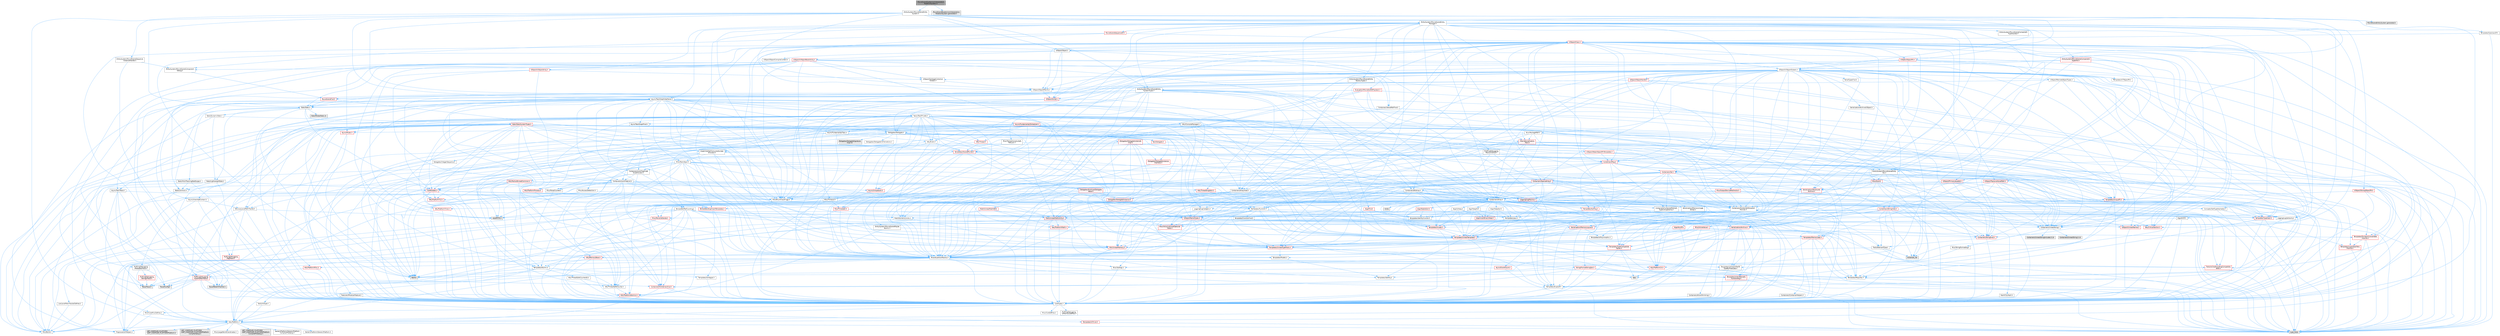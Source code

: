 digraph "MovieSceneQuaternionInterpolationRotationSystem.h"
{
 // INTERACTIVE_SVG=YES
 // LATEX_PDF_SIZE
  bgcolor="transparent";
  edge [fontname=Helvetica,fontsize=10,labelfontname=Helvetica,labelfontsize=10];
  node [fontname=Helvetica,fontsize=10,shape=box,height=0.2,width=0.4];
  Node1 [id="Node000001",label="MovieSceneQuaternionInterpolation\lRotationSystem.h",height=0.2,width=0.4,color="gray40", fillcolor="grey60", style="filled", fontcolor="black",tooltip=" "];
  Node1 -> Node2 [id="edge1_Node000001_Node000002",color="steelblue1",style="solid",tooltip=" "];
  Node2 [id="Node000002",label="EntitySystem/MovieSceneEntity\lSystem.h",height=0.2,width=0.4,color="grey40", fillcolor="white", style="filled",URL="$dd/d4b/MovieSceneEntitySystem_8h.html",tooltip=" "];
  Node2 -> Node3 [id="edge2_Node000002_Node000003",color="steelblue1",style="solid",tooltip=" "];
  Node3 [id="Node000003",label="Async/TaskGraphInterfaces.h",height=0.2,width=0.4,color="grey40", fillcolor="white", style="filled",URL="$d2/d4c/TaskGraphInterfaces_8h.html",tooltip=" "];
  Node3 -> Node4 [id="edge3_Node000003_Node000004",color="steelblue1",style="solid",tooltip=" "];
  Node4 [id="Node000004",label="CoreTypes.h",height=0.2,width=0.4,color="grey40", fillcolor="white", style="filled",URL="$dc/dec/CoreTypes_8h.html",tooltip=" "];
  Node4 -> Node5 [id="edge4_Node000004_Node000005",color="steelblue1",style="solid",tooltip=" "];
  Node5 [id="Node000005",label="HAL/Platform.h",height=0.2,width=0.4,color="grey40", fillcolor="white", style="filled",URL="$d9/dd0/Platform_8h.html",tooltip=" "];
  Node5 -> Node6 [id="edge5_Node000005_Node000006",color="steelblue1",style="solid",tooltip=" "];
  Node6 [id="Node000006",label="Misc/Build.h",height=0.2,width=0.4,color="grey40", fillcolor="white", style="filled",URL="$d3/dbb/Build_8h.html",tooltip=" "];
  Node5 -> Node7 [id="edge6_Node000005_Node000007",color="steelblue1",style="solid",tooltip=" "];
  Node7 [id="Node000007",label="Misc/LargeWorldCoordinates.h",height=0.2,width=0.4,color="grey40", fillcolor="white", style="filled",URL="$d2/dcb/LargeWorldCoordinates_8h.html",tooltip=" "];
  Node5 -> Node8 [id="edge7_Node000005_Node000008",color="steelblue1",style="solid",tooltip=" "];
  Node8 [id="Node000008",label="type_traits",height=0.2,width=0.4,color="grey60", fillcolor="#E0E0E0", style="filled",tooltip=" "];
  Node5 -> Node9 [id="edge8_Node000005_Node000009",color="steelblue1",style="solid",tooltip=" "];
  Node9 [id="Node000009",label="PreprocessorHelpers.h",height=0.2,width=0.4,color="grey40", fillcolor="white", style="filled",URL="$db/ddb/PreprocessorHelpers_8h.html",tooltip=" "];
  Node5 -> Node10 [id="edge9_Node000005_Node000010",color="steelblue1",style="solid",tooltip=" "];
  Node10 [id="Node000010",label="UBT_COMPILED_PLATFORM\l/UBT_COMPILED_PLATFORMPlatform\lCompilerPreSetup.h",height=0.2,width=0.4,color="grey60", fillcolor="#E0E0E0", style="filled",tooltip=" "];
  Node5 -> Node11 [id="edge10_Node000005_Node000011",color="steelblue1",style="solid",tooltip=" "];
  Node11 [id="Node000011",label="GenericPlatform/GenericPlatform\lCompilerPreSetup.h",height=0.2,width=0.4,color="grey40", fillcolor="white", style="filled",URL="$d9/dc8/GenericPlatformCompilerPreSetup_8h.html",tooltip=" "];
  Node5 -> Node12 [id="edge11_Node000005_Node000012",color="steelblue1",style="solid",tooltip=" "];
  Node12 [id="Node000012",label="GenericPlatform/GenericPlatform.h",height=0.2,width=0.4,color="grey40", fillcolor="white", style="filled",URL="$d6/d84/GenericPlatform_8h.html",tooltip=" "];
  Node5 -> Node13 [id="edge12_Node000005_Node000013",color="steelblue1",style="solid",tooltip=" "];
  Node13 [id="Node000013",label="UBT_COMPILED_PLATFORM\l/UBT_COMPILED_PLATFORMPlatform.h",height=0.2,width=0.4,color="grey60", fillcolor="#E0E0E0", style="filled",tooltip=" "];
  Node5 -> Node14 [id="edge13_Node000005_Node000014",color="steelblue1",style="solid",tooltip=" "];
  Node14 [id="Node000014",label="UBT_COMPILED_PLATFORM\l/UBT_COMPILED_PLATFORMPlatform\lCompilerSetup.h",height=0.2,width=0.4,color="grey60", fillcolor="#E0E0E0", style="filled",tooltip=" "];
  Node4 -> Node15 [id="edge14_Node000004_Node000015",color="steelblue1",style="solid",tooltip=" "];
  Node15 [id="Node000015",label="ProfilingDebugging\l/UMemoryDefines.h",height=0.2,width=0.4,color="grey40", fillcolor="white", style="filled",URL="$d2/da2/UMemoryDefines_8h.html",tooltip=" "];
  Node4 -> Node16 [id="edge15_Node000004_Node000016",color="steelblue1",style="solid",tooltip=" "];
  Node16 [id="Node000016",label="Misc/CoreMiscDefines.h",height=0.2,width=0.4,color="grey40", fillcolor="white", style="filled",URL="$da/d38/CoreMiscDefines_8h.html",tooltip=" "];
  Node16 -> Node5 [id="edge16_Node000016_Node000005",color="steelblue1",style="solid",tooltip=" "];
  Node16 -> Node9 [id="edge17_Node000016_Node000009",color="steelblue1",style="solid",tooltip=" "];
  Node4 -> Node17 [id="edge18_Node000004_Node000017",color="steelblue1",style="solid",tooltip=" "];
  Node17 [id="Node000017",label="Misc/CoreDefines.h",height=0.2,width=0.4,color="grey40", fillcolor="white", style="filled",URL="$d3/dd2/CoreDefines_8h.html",tooltip=" "];
  Node3 -> Node18 [id="edge19_Node000003_Node000018",color="steelblue1",style="solid",tooltip=" "];
  Node18 [id="Node000018",label="Misc/AssertionMacros.h",height=0.2,width=0.4,color="grey40", fillcolor="white", style="filled",URL="$d0/dfa/AssertionMacros_8h.html",tooltip=" "];
  Node18 -> Node4 [id="edge20_Node000018_Node000004",color="steelblue1",style="solid",tooltip=" "];
  Node18 -> Node5 [id="edge21_Node000018_Node000005",color="steelblue1",style="solid",tooltip=" "];
  Node18 -> Node19 [id="edge22_Node000018_Node000019",color="steelblue1",style="solid",tooltip=" "];
  Node19 [id="Node000019",label="HAL/PlatformMisc.h",height=0.2,width=0.4,color="red", fillcolor="#FFF0F0", style="filled",URL="$d0/df5/PlatformMisc_8h.html",tooltip=" "];
  Node19 -> Node4 [id="edge23_Node000019_Node000004",color="steelblue1",style="solid",tooltip=" "];
  Node19 -> Node47 [id="edge24_Node000019_Node000047",color="steelblue1",style="solid",tooltip=" "];
  Node47 [id="Node000047",label="ProfilingDebugging\l/CpuProfilerTrace.h",height=0.2,width=0.4,color="red", fillcolor="#FFF0F0", style="filled",URL="$da/dcb/CpuProfilerTrace_8h.html",tooltip=" "];
  Node47 -> Node4 [id="edge25_Node000047_Node000004",color="steelblue1",style="solid",tooltip=" "];
  Node47 -> Node27 [id="edge26_Node000047_Node000027",color="steelblue1",style="solid",tooltip=" "];
  Node27 [id="Node000027",label="Containers/ContainersFwd.h",height=0.2,width=0.4,color="red", fillcolor="#FFF0F0", style="filled",URL="$d4/d0a/ContainersFwd_8h.html",tooltip=" "];
  Node27 -> Node5 [id="edge27_Node000027_Node000005",color="steelblue1",style="solid",tooltip=" "];
  Node27 -> Node4 [id="edge28_Node000027_Node000004",color="steelblue1",style="solid",tooltip=" "];
  Node47 -> Node48 [id="edge29_Node000047_Node000048",color="steelblue1",style="solid",tooltip=" "];
  Node48 [id="Node000048",label="HAL/PlatformAtomics.h",height=0.2,width=0.4,color="red", fillcolor="#FFF0F0", style="filled",URL="$d3/d36/PlatformAtomics_8h.html",tooltip=" "];
  Node48 -> Node4 [id="edge30_Node000048_Node000004",color="steelblue1",style="solid",tooltip=" "];
  Node47 -> Node9 [id="edge31_Node000047_Node000009",color="steelblue1",style="solid",tooltip=" "];
  Node47 -> Node6 [id="edge32_Node000047_Node000006",color="steelblue1",style="solid",tooltip=" "];
  Node47 -> Node51 [id="edge33_Node000047_Node000051",color="steelblue1",style="solid",tooltip=" "];
  Node51 [id="Node000051",label="Trace/Config.h",height=0.2,width=0.4,color="grey60", fillcolor="#E0E0E0", style="filled",tooltip=" "];
  Node47 -> Node52 [id="edge34_Node000047_Node000052",color="steelblue1",style="solid",tooltip=" "];
  Node52 [id="Node000052",label="Trace/Detail/Channel.h",height=0.2,width=0.4,color="grey60", fillcolor="#E0E0E0", style="filled",tooltip=" "];
  Node47 -> Node54 [id="edge35_Node000047_Node000054",color="steelblue1",style="solid",tooltip=" "];
  Node54 [id="Node000054",label="Trace/Trace.h",height=0.2,width=0.4,color="grey60", fillcolor="#E0E0E0", style="filled",tooltip=" "];
  Node18 -> Node9 [id="edge36_Node000018_Node000009",color="steelblue1",style="solid",tooltip=" "];
  Node18 -> Node55 [id="edge37_Node000018_Node000055",color="steelblue1",style="solid",tooltip=" "];
  Node55 [id="Node000055",label="Templates/EnableIf.h",height=0.2,width=0.4,color="grey40", fillcolor="white", style="filled",URL="$d7/d60/EnableIf_8h.html",tooltip=" "];
  Node55 -> Node4 [id="edge38_Node000055_Node000004",color="steelblue1",style="solid",tooltip=" "];
  Node18 -> Node56 [id="edge39_Node000018_Node000056",color="steelblue1",style="solid",tooltip=" "];
  Node56 [id="Node000056",label="Templates/IsArrayOrRefOf\lTypeByPredicate.h",height=0.2,width=0.4,color="grey40", fillcolor="white", style="filled",URL="$d6/da1/IsArrayOrRefOfTypeByPredicate_8h.html",tooltip=" "];
  Node56 -> Node4 [id="edge40_Node000056_Node000004",color="steelblue1",style="solid",tooltip=" "];
  Node18 -> Node57 [id="edge41_Node000018_Node000057",color="steelblue1",style="solid",tooltip=" "];
  Node57 [id="Node000057",label="Templates/IsValidVariadic\lFunctionArg.h",height=0.2,width=0.4,color="red", fillcolor="#FFF0F0", style="filled",URL="$d0/dc8/IsValidVariadicFunctionArg_8h.html",tooltip=" "];
  Node57 -> Node4 [id="edge42_Node000057_Node000004",color="steelblue1",style="solid",tooltip=" "];
  Node57 -> Node8 [id="edge43_Node000057_Node000008",color="steelblue1",style="solid",tooltip=" "];
  Node18 -> Node59 [id="edge44_Node000018_Node000059",color="steelblue1",style="solid",tooltip=" "];
  Node59 [id="Node000059",label="Traits/IsCharEncodingCompatible\lWith.h",height=0.2,width=0.4,color="red", fillcolor="#FFF0F0", style="filled",URL="$df/dd1/IsCharEncodingCompatibleWith_8h.html",tooltip=" "];
  Node59 -> Node8 [id="edge45_Node000059_Node000008",color="steelblue1",style="solid",tooltip=" "];
  Node18 -> Node61 [id="edge46_Node000018_Node000061",color="steelblue1",style="solid",tooltip=" "];
  Node61 [id="Node000061",label="Misc/VarArgs.h",height=0.2,width=0.4,color="grey40", fillcolor="white", style="filled",URL="$d5/d6f/VarArgs_8h.html",tooltip=" "];
  Node61 -> Node4 [id="edge47_Node000061_Node000004",color="steelblue1",style="solid",tooltip=" "];
  Node18 -> Node62 [id="edge48_Node000018_Node000062",color="steelblue1",style="solid",tooltip=" "];
  Node62 [id="Node000062",label="String/FormatStringSan.h",height=0.2,width=0.4,color="red", fillcolor="#FFF0F0", style="filled",URL="$d3/d8b/FormatStringSan_8h.html",tooltip=" "];
  Node62 -> Node8 [id="edge49_Node000062_Node000008",color="steelblue1",style="solid",tooltip=" "];
  Node62 -> Node4 [id="edge50_Node000062_Node000004",color="steelblue1",style="solid",tooltip=" "];
  Node62 -> Node63 [id="edge51_Node000062_Node000063",color="steelblue1",style="solid",tooltip=" "];
  Node63 [id="Node000063",label="Templates/Requires.h",height=0.2,width=0.4,color="grey40", fillcolor="white", style="filled",URL="$dc/d96/Requires_8h.html",tooltip=" "];
  Node63 -> Node55 [id="edge52_Node000063_Node000055",color="steelblue1",style="solid",tooltip=" "];
  Node63 -> Node8 [id="edge53_Node000063_Node000008",color="steelblue1",style="solid",tooltip=" "];
  Node62 -> Node64 [id="edge54_Node000062_Node000064",color="steelblue1",style="solid",tooltip=" "];
  Node64 [id="Node000064",label="Templates/Identity.h",height=0.2,width=0.4,color="grey40", fillcolor="white", style="filled",URL="$d0/dd5/Identity_8h.html",tooltip=" "];
  Node62 -> Node57 [id="edge55_Node000062_Node000057",color="steelblue1",style="solid",tooltip=" "];
  Node62 -> Node27 [id="edge56_Node000062_Node000027",color="steelblue1",style="solid",tooltip=" "];
  Node18 -> Node68 [id="edge57_Node000018_Node000068",color="steelblue1",style="solid",tooltip=" "];
  Node68 [id="Node000068",label="atomic",height=0.2,width=0.4,color="grey60", fillcolor="#E0E0E0", style="filled",tooltip=" "];
  Node3 -> Node69 [id="edge58_Node000003_Node000069",color="steelblue1",style="solid",tooltip=" "];
  Node69 [id="Node000069",label="Containers/ContainerAllocation\lPolicies.h",height=0.2,width=0.4,color="grey40", fillcolor="white", style="filled",URL="$d7/dff/ContainerAllocationPolicies_8h.html",tooltip=" "];
  Node69 -> Node4 [id="edge59_Node000069_Node000004",color="steelblue1",style="solid",tooltip=" "];
  Node69 -> Node70 [id="edge60_Node000069_Node000070",color="steelblue1",style="solid",tooltip=" "];
  Node70 [id="Node000070",label="Containers/ContainerHelpers.h",height=0.2,width=0.4,color="grey40", fillcolor="white", style="filled",URL="$d7/d33/ContainerHelpers_8h.html",tooltip=" "];
  Node70 -> Node4 [id="edge61_Node000070_Node000004",color="steelblue1",style="solid",tooltip=" "];
  Node69 -> Node69 [id="edge62_Node000069_Node000069",color="steelblue1",style="solid",tooltip=" "];
  Node69 -> Node71 [id="edge63_Node000069_Node000071",color="steelblue1",style="solid",tooltip=" "];
  Node71 [id="Node000071",label="HAL/PlatformMath.h",height=0.2,width=0.4,color="red", fillcolor="#FFF0F0", style="filled",URL="$dc/d53/PlatformMath_8h.html",tooltip=" "];
  Node71 -> Node4 [id="edge64_Node000071_Node000004",color="steelblue1",style="solid",tooltip=" "];
  Node69 -> Node90 [id="edge65_Node000069_Node000090",color="steelblue1",style="solid",tooltip=" "];
  Node90 [id="Node000090",label="HAL/UnrealMemory.h",height=0.2,width=0.4,color="red", fillcolor="#FFF0F0", style="filled",URL="$d9/d96/UnrealMemory_8h.html",tooltip=" "];
  Node90 -> Node4 [id="edge66_Node000090_Node000004",color="steelblue1",style="solid",tooltip=" "];
  Node90 -> Node94 [id="edge67_Node000090_Node000094",color="steelblue1",style="solid",tooltip=" "];
  Node94 [id="Node000094",label="HAL/MemoryBase.h",height=0.2,width=0.4,color="red", fillcolor="#FFF0F0", style="filled",URL="$d6/d9f/MemoryBase_8h.html",tooltip=" "];
  Node94 -> Node4 [id="edge68_Node000094_Node000004",color="steelblue1",style="solid",tooltip=" "];
  Node94 -> Node48 [id="edge69_Node000094_Node000048",color="steelblue1",style="solid",tooltip=" "];
  Node94 -> Node31 [id="edge70_Node000094_Node000031",color="steelblue1",style="solid",tooltip=" "];
  Node31 [id="Node000031",label="HAL/PlatformCrt.h",height=0.2,width=0.4,color="red", fillcolor="#FFF0F0", style="filled",URL="$d8/d75/PlatformCrt_8h.html",tooltip=" "];
  Node31 -> Node32 [id="edge71_Node000031_Node000032",color="steelblue1",style="solid",tooltip=" "];
  Node32 [id="Node000032",label="new",height=0.2,width=0.4,color="grey60", fillcolor="#E0E0E0", style="filled",tooltip=" "];
  Node94 -> Node98 [id="edge72_Node000094_Node000098",color="steelblue1",style="solid",tooltip=" "];
  Node98 [id="Node000098",label="Templates/Atomic.h",height=0.2,width=0.4,color="grey40", fillcolor="white", style="filled",URL="$d3/d91/Atomic_8h.html",tooltip=" "];
  Node98 -> Node99 [id="edge73_Node000098_Node000099",color="steelblue1",style="solid",tooltip=" "];
  Node99 [id="Node000099",label="HAL/ThreadSafeCounter.h",height=0.2,width=0.4,color="grey40", fillcolor="white", style="filled",URL="$dc/dc9/ThreadSafeCounter_8h.html",tooltip=" "];
  Node99 -> Node4 [id="edge74_Node000099_Node000004",color="steelblue1",style="solid",tooltip=" "];
  Node99 -> Node48 [id="edge75_Node000099_Node000048",color="steelblue1",style="solid",tooltip=" "];
  Node98 -> Node100 [id="edge76_Node000098_Node000100",color="steelblue1",style="solid",tooltip=" "];
  Node100 [id="Node000100",label="HAL/ThreadSafeCounter64.h",height=0.2,width=0.4,color="grey40", fillcolor="white", style="filled",URL="$d0/d12/ThreadSafeCounter64_8h.html",tooltip=" "];
  Node100 -> Node4 [id="edge77_Node000100_Node000004",color="steelblue1",style="solid",tooltip=" "];
  Node100 -> Node99 [id="edge78_Node000100_Node000099",color="steelblue1",style="solid",tooltip=" "];
  Node98 -> Node86 [id="edge79_Node000098_Node000086",color="steelblue1",style="solid",tooltip=" "];
  Node86 [id="Node000086",label="Templates/IsIntegral.h",height=0.2,width=0.4,color="grey40", fillcolor="white", style="filled",URL="$da/d64/IsIntegral_8h.html",tooltip=" "];
  Node86 -> Node4 [id="edge80_Node000086_Node000004",color="steelblue1",style="solid",tooltip=" "];
  Node98 -> Node101 [id="edge81_Node000098_Node000101",color="steelblue1",style="solid",tooltip=" "];
  Node101 [id="Node000101",label="Templates/IsTrivial.h",height=0.2,width=0.4,color="red", fillcolor="#FFF0F0", style="filled",URL="$da/d4c/IsTrivial_8h.html",tooltip=" "];
  Node101 -> Node8 [id="edge82_Node000101_Node000008",color="steelblue1",style="solid",tooltip=" "];
  Node98 -> Node103 [id="edge83_Node000098_Node000103",color="steelblue1",style="solid",tooltip=" "];
  Node103 [id="Node000103",label="Traits/IntType.h",height=0.2,width=0.4,color="grey40", fillcolor="white", style="filled",URL="$d7/deb/IntType_8h.html",tooltip=" "];
  Node103 -> Node5 [id="edge84_Node000103_Node000005",color="steelblue1",style="solid",tooltip=" "];
  Node98 -> Node68 [id="edge85_Node000098_Node000068",color="steelblue1",style="solid",tooltip=" "];
  Node69 -> Node41 [id="edge86_Node000069_Node000041",color="steelblue1",style="solid",tooltip=" "];
  Node41 [id="Node000041",label="Math/NumericLimits.h",height=0.2,width=0.4,color="grey40", fillcolor="white", style="filled",URL="$df/d1b/NumericLimits_8h.html",tooltip=" "];
  Node41 -> Node4 [id="edge87_Node000041_Node000004",color="steelblue1",style="solid",tooltip=" "];
  Node69 -> Node18 [id="edge88_Node000069_Node000018",color="steelblue1",style="solid",tooltip=" "];
  Node69 -> Node107 [id="edge89_Node000069_Node000107",color="steelblue1",style="solid",tooltip=" "];
  Node107 [id="Node000107",label="Templates/IsPolymorphic.h",height=0.2,width=0.4,color="grey40", fillcolor="white", style="filled",URL="$dc/d20/IsPolymorphic_8h.html",tooltip=" "];
  Node69 -> Node108 [id="edge90_Node000069_Node000108",color="steelblue1",style="solid",tooltip=" "];
  Node108 [id="Node000108",label="Templates/MemoryOps.h",height=0.2,width=0.4,color="red", fillcolor="#FFF0F0", style="filled",URL="$db/dea/MemoryOps_8h.html",tooltip=" "];
  Node108 -> Node4 [id="edge91_Node000108_Node000004",color="steelblue1",style="solid",tooltip=" "];
  Node108 -> Node90 [id="edge92_Node000108_Node000090",color="steelblue1",style="solid",tooltip=" "];
  Node108 -> Node63 [id="edge93_Node000108_Node000063",color="steelblue1",style="solid",tooltip=" "];
  Node108 -> Node77 [id="edge94_Node000108_Node000077",color="steelblue1",style="solid",tooltip=" "];
  Node77 [id="Node000077",label="Templates/UnrealTypeTraits.h",height=0.2,width=0.4,color="red", fillcolor="#FFF0F0", style="filled",URL="$d2/d2d/UnrealTypeTraits_8h.html",tooltip=" "];
  Node77 -> Node4 [id="edge95_Node000077_Node000004",color="steelblue1",style="solid",tooltip=" "];
  Node77 -> Node18 [id="edge96_Node000077_Node000018",color="steelblue1",style="solid",tooltip=" "];
  Node77 -> Node55 [id="edge97_Node000077_Node000055",color="steelblue1",style="solid",tooltip=" "];
  Node77 -> Node80 [id="edge98_Node000077_Node000080",color="steelblue1",style="solid",tooltip=" "];
  Node80 [id="Node000080",label="Templates/Models.h",height=0.2,width=0.4,color="grey40", fillcolor="white", style="filled",URL="$d3/d0c/Models_8h.html",tooltip=" "];
  Node80 -> Node64 [id="edge99_Node000080_Node000064",color="steelblue1",style="solid",tooltip=" "];
  Node108 -> Node32 [id="edge100_Node000108_Node000032",color="steelblue1",style="solid",tooltip=" "];
  Node108 -> Node8 [id="edge101_Node000108_Node000008",color="steelblue1",style="solid",tooltip=" "];
  Node69 -> Node87 [id="edge102_Node000069_Node000087",color="steelblue1",style="solid",tooltip=" "];
  Node87 [id="Node000087",label="Templates/TypeCompatible\lBytes.h",height=0.2,width=0.4,color="red", fillcolor="#FFF0F0", style="filled",URL="$df/d0a/TypeCompatibleBytes_8h.html",tooltip=" "];
  Node87 -> Node4 [id="edge103_Node000087_Node000004",color="steelblue1",style="solid",tooltip=" "];
  Node87 -> Node32 [id="edge104_Node000087_Node000032",color="steelblue1",style="solid",tooltip=" "];
  Node87 -> Node8 [id="edge105_Node000087_Node000008",color="steelblue1",style="solid",tooltip=" "];
  Node69 -> Node8 [id="edge106_Node000069_Node000008",color="steelblue1",style="solid",tooltip=" "];
  Node3 -> Node110 [id="edge107_Node000003_Node000110",color="steelblue1",style="solid",tooltip=" "];
  Node110 [id="Node000110",label="Containers/Array.h",height=0.2,width=0.4,color="grey40", fillcolor="white", style="filled",URL="$df/dd0/Array_8h.html",tooltip=" "];
  Node110 -> Node4 [id="edge108_Node000110_Node000004",color="steelblue1",style="solid",tooltip=" "];
  Node110 -> Node18 [id="edge109_Node000110_Node000018",color="steelblue1",style="solid",tooltip=" "];
  Node110 -> Node111 [id="edge110_Node000110_Node000111",color="steelblue1",style="solid",tooltip=" "];
  Node111 [id="Node000111",label="Misc/IntrusiveUnsetOptional\lState.h",height=0.2,width=0.4,color="red", fillcolor="#FFF0F0", style="filled",URL="$d2/d0a/IntrusiveUnsetOptionalState_8h.html",tooltip=" "];
  Node110 -> Node113 [id="edge111_Node000110_Node000113",color="steelblue1",style="solid",tooltip=" "];
  Node113 [id="Node000113",label="Misc/ReverseIterate.h",height=0.2,width=0.4,color="red", fillcolor="#FFF0F0", style="filled",URL="$db/de3/ReverseIterate_8h.html",tooltip=" "];
  Node113 -> Node5 [id="edge112_Node000113_Node000005",color="steelblue1",style="solid",tooltip=" "];
  Node110 -> Node90 [id="edge113_Node000110_Node000090",color="steelblue1",style="solid",tooltip=" "];
  Node110 -> Node77 [id="edge114_Node000110_Node000077",color="steelblue1",style="solid",tooltip=" "];
  Node110 -> Node115 [id="edge115_Node000110_Node000115",color="steelblue1",style="solid",tooltip=" "];
  Node115 [id="Node000115",label="Templates/UnrealTemplate.h",height=0.2,width=0.4,color="red", fillcolor="#FFF0F0", style="filled",URL="$d4/d24/UnrealTemplate_8h.html",tooltip=" "];
  Node115 -> Node4 [id="edge116_Node000115_Node000004",color="steelblue1",style="solid",tooltip=" "];
  Node115 -> Node90 [id="edge117_Node000115_Node000090",color="steelblue1",style="solid",tooltip=" "];
  Node115 -> Node77 [id="edge118_Node000115_Node000077",color="steelblue1",style="solid",tooltip=" "];
  Node115 -> Node63 [id="edge119_Node000115_Node000063",color="steelblue1",style="solid",tooltip=" "];
  Node115 -> Node87 [id="edge120_Node000115_Node000087",color="steelblue1",style="solid",tooltip=" "];
  Node115 -> Node64 [id="edge121_Node000115_Node000064",color="steelblue1",style="solid",tooltip=" "];
  Node115 -> Node8 [id="edge122_Node000115_Node000008",color="steelblue1",style="solid",tooltip=" "];
  Node110 -> Node118 [id="edge123_Node000110_Node000118",color="steelblue1",style="solid",tooltip=" "];
  Node118 [id="Node000118",label="Containers/AllowShrinking.h",height=0.2,width=0.4,color="grey40", fillcolor="white", style="filled",URL="$d7/d1a/AllowShrinking_8h.html",tooltip=" "];
  Node118 -> Node4 [id="edge124_Node000118_Node000004",color="steelblue1",style="solid",tooltip=" "];
  Node110 -> Node69 [id="edge125_Node000110_Node000069",color="steelblue1",style="solid",tooltip=" "];
  Node110 -> Node119 [id="edge126_Node000110_Node000119",color="steelblue1",style="solid",tooltip=" "];
  Node119 [id="Node000119",label="Containers/ContainerElement\lTypeCompatibility.h",height=0.2,width=0.4,color="grey40", fillcolor="white", style="filled",URL="$df/ddf/ContainerElementTypeCompatibility_8h.html",tooltip=" "];
  Node119 -> Node4 [id="edge127_Node000119_Node000004",color="steelblue1",style="solid",tooltip=" "];
  Node119 -> Node77 [id="edge128_Node000119_Node000077",color="steelblue1",style="solid",tooltip=" "];
  Node110 -> Node120 [id="edge129_Node000110_Node000120",color="steelblue1",style="solid",tooltip=" "];
  Node120 [id="Node000120",label="Serialization/Archive.h",height=0.2,width=0.4,color="red", fillcolor="#FFF0F0", style="filled",URL="$d7/d3b/Archive_8h.html",tooltip=" "];
  Node120 -> Node4 [id="edge130_Node000120_Node000004",color="steelblue1",style="solid",tooltip=" "];
  Node120 -> Node18 [id="edge131_Node000120_Node000018",color="steelblue1",style="solid",tooltip=" "];
  Node120 -> Node6 [id="edge132_Node000120_Node000006",color="steelblue1",style="solid",tooltip=" "];
  Node120 -> Node61 [id="edge133_Node000120_Node000061",color="steelblue1",style="solid",tooltip=" "];
  Node120 -> Node55 [id="edge134_Node000120_Node000055",color="steelblue1",style="solid",tooltip=" "];
  Node120 -> Node56 [id="edge135_Node000120_Node000056",color="steelblue1",style="solid",tooltip=" "];
  Node120 -> Node57 [id="edge136_Node000120_Node000057",color="steelblue1",style="solid",tooltip=" "];
  Node120 -> Node115 [id="edge137_Node000120_Node000115",color="steelblue1",style="solid",tooltip=" "];
  Node120 -> Node59 [id="edge138_Node000120_Node000059",color="steelblue1",style="solid",tooltip=" "];
  Node110 -> Node130 [id="edge139_Node000110_Node000130",color="steelblue1",style="solid",tooltip=" "];
  Node130 [id="Node000130",label="Serialization/MemoryImage\lWriter.h",height=0.2,width=0.4,color="grey40", fillcolor="white", style="filled",URL="$d0/d08/MemoryImageWriter_8h.html",tooltip=" "];
  Node130 -> Node4 [id="edge140_Node000130_Node000004",color="steelblue1",style="solid",tooltip=" "];
  Node130 -> Node131 [id="edge141_Node000130_Node000131",color="steelblue1",style="solid",tooltip=" "];
  Node131 [id="Node000131",label="Serialization/MemoryLayout.h",height=0.2,width=0.4,color="red", fillcolor="#FFF0F0", style="filled",URL="$d7/d66/MemoryLayout_8h.html",tooltip=" "];
  Node131 -> Node21 [id="edge142_Node000131_Node000021",color="steelblue1",style="solid",tooltip=" "];
  Node21 [id="Node000021",label="Containers/StringFwd.h",height=0.2,width=0.4,color="red", fillcolor="#FFF0F0", style="filled",URL="$df/d37/StringFwd_8h.html",tooltip=" "];
  Node21 -> Node4 [id="edge143_Node000021_Node000004",color="steelblue1",style="solid",tooltip=" "];
  Node21 -> Node22 [id="edge144_Node000021_Node000022",color="steelblue1",style="solid",tooltip=" "];
  Node22 [id="Node000022",label="Traits/ElementType.h",height=0.2,width=0.4,color="grey40", fillcolor="white", style="filled",URL="$d5/d4f/ElementType_8h.html",tooltip=" "];
  Node22 -> Node5 [id="edge145_Node000022_Node000005",color="steelblue1",style="solid",tooltip=" "];
  Node22 -> Node23 [id="edge146_Node000022_Node000023",color="steelblue1",style="solid",tooltip=" "];
  Node23 [id="Node000023",label="initializer_list",height=0.2,width=0.4,color="grey60", fillcolor="#E0E0E0", style="filled",tooltip=" "];
  Node22 -> Node8 [id="edge147_Node000022_Node000008",color="steelblue1",style="solid",tooltip=" "];
  Node131 -> Node90 [id="edge148_Node000131_Node000090",color="steelblue1",style="solid",tooltip=" "];
  Node131 -> Node55 [id="edge149_Node000131_Node000055",color="steelblue1",style="solid",tooltip=" "];
  Node131 -> Node107 [id="edge150_Node000131_Node000107",color="steelblue1",style="solid",tooltip=" "];
  Node131 -> Node80 [id="edge151_Node000131_Node000080",color="steelblue1",style="solid",tooltip=" "];
  Node131 -> Node115 [id="edge152_Node000131_Node000115",color="steelblue1",style="solid",tooltip=" "];
  Node110 -> Node144 [id="edge153_Node000110_Node000144",color="steelblue1",style="solid",tooltip=" "];
  Node144 [id="Node000144",label="Algo/Heapify.h",height=0.2,width=0.4,color="grey40", fillcolor="white", style="filled",URL="$d0/d2a/Heapify_8h.html",tooltip=" "];
  Node144 -> Node145 [id="edge154_Node000144_Node000145",color="steelblue1",style="solid",tooltip=" "];
  Node145 [id="Node000145",label="Algo/Impl/BinaryHeap.h",height=0.2,width=0.4,color="red", fillcolor="#FFF0F0", style="filled",URL="$d7/da3/Algo_2Impl_2BinaryHeap_8h.html",tooltip=" "];
  Node145 -> Node146 [id="edge155_Node000145_Node000146",color="steelblue1",style="solid",tooltip=" "];
  Node146 [id="Node000146",label="Templates/Invoke.h",height=0.2,width=0.4,color="red", fillcolor="#FFF0F0", style="filled",URL="$d7/deb/Invoke_8h.html",tooltip=" "];
  Node146 -> Node4 [id="edge156_Node000146_Node000004",color="steelblue1",style="solid",tooltip=" "];
  Node146 -> Node115 [id="edge157_Node000146_Node000115",color="steelblue1",style="solid",tooltip=" "];
  Node146 -> Node8 [id="edge158_Node000146_Node000008",color="steelblue1",style="solid",tooltip=" "];
  Node145 -> Node8 [id="edge159_Node000145_Node000008",color="steelblue1",style="solid",tooltip=" "];
  Node144 -> Node150 [id="edge160_Node000144_Node000150",color="steelblue1",style="solid",tooltip=" "];
  Node150 [id="Node000150",label="Templates/IdentityFunctor.h",height=0.2,width=0.4,color="grey40", fillcolor="white", style="filled",URL="$d7/d2e/IdentityFunctor_8h.html",tooltip=" "];
  Node150 -> Node5 [id="edge161_Node000150_Node000005",color="steelblue1",style="solid",tooltip=" "];
  Node144 -> Node146 [id="edge162_Node000144_Node000146",color="steelblue1",style="solid",tooltip=" "];
  Node144 -> Node151 [id="edge163_Node000144_Node000151",color="steelblue1",style="solid",tooltip=" "];
  Node151 [id="Node000151",label="Templates/Less.h",height=0.2,width=0.4,color="grey40", fillcolor="white", style="filled",URL="$de/dc8/Less_8h.html",tooltip=" "];
  Node151 -> Node4 [id="edge164_Node000151_Node000004",color="steelblue1",style="solid",tooltip=" "];
  Node151 -> Node115 [id="edge165_Node000151_Node000115",color="steelblue1",style="solid",tooltip=" "];
  Node144 -> Node115 [id="edge166_Node000144_Node000115",color="steelblue1",style="solid",tooltip=" "];
  Node110 -> Node152 [id="edge167_Node000110_Node000152",color="steelblue1",style="solid",tooltip=" "];
  Node152 [id="Node000152",label="Algo/HeapSort.h",height=0.2,width=0.4,color="grey40", fillcolor="white", style="filled",URL="$d3/d92/HeapSort_8h.html",tooltip=" "];
  Node152 -> Node145 [id="edge168_Node000152_Node000145",color="steelblue1",style="solid",tooltip=" "];
  Node152 -> Node150 [id="edge169_Node000152_Node000150",color="steelblue1",style="solid",tooltip=" "];
  Node152 -> Node151 [id="edge170_Node000152_Node000151",color="steelblue1",style="solid",tooltip=" "];
  Node152 -> Node115 [id="edge171_Node000152_Node000115",color="steelblue1",style="solid",tooltip=" "];
  Node110 -> Node153 [id="edge172_Node000110_Node000153",color="steelblue1",style="solid",tooltip=" "];
  Node153 [id="Node000153",label="Algo/IsHeap.h",height=0.2,width=0.4,color="grey40", fillcolor="white", style="filled",URL="$de/d32/IsHeap_8h.html",tooltip=" "];
  Node153 -> Node145 [id="edge173_Node000153_Node000145",color="steelblue1",style="solid",tooltip=" "];
  Node153 -> Node150 [id="edge174_Node000153_Node000150",color="steelblue1",style="solid",tooltip=" "];
  Node153 -> Node146 [id="edge175_Node000153_Node000146",color="steelblue1",style="solid",tooltip=" "];
  Node153 -> Node151 [id="edge176_Node000153_Node000151",color="steelblue1",style="solid",tooltip=" "];
  Node153 -> Node115 [id="edge177_Node000153_Node000115",color="steelblue1",style="solid",tooltip=" "];
  Node110 -> Node145 [id="edge178_Node000110_Node000145",color="steelblue1",style="solid",tooltip=" "];
  Node110 -> Node154 [id="edge179_Node000110_Node000154",color="steelblue1",style="solid",tooltip=" "];
  Node154 [id="Node000154",label="Algo/StableSort.h",height=0.2,width=0.4,color="red", fillcolor="#FFF0F0", style="filled",URL="$d7/d3c/StableSort_8h.html",tooltip=" "];
  Node154 -> Node150 [id="edge180_Node000154_Node000150",color="steelblue1",style="solid",tooltip=" "];
  Node154 -> Node146 [id="edge181_Node000154_Node000146",color="steelblue1",style="solid",tooltip=" "];
  Node154 -> Node151 [id="edge182_Node000154_Node000151",color="steelblue1",style="solid",tooltip=" "];
  Node154 -> Node115 [id="edge183_Node000154_Node000115",color="steelblue1",style="solid",tooltip=" "];
  Node110 -> Node157 [id="edge184_Node000110_Node000157",color="steelblue1",style="solid",tooltip=" "];
  Node157 [id="Node000157",label="Concepts/GetTypeHashable.h",height=0.2,width=0.4,color="grey40", fillcolor="white", style="filled",URL="$d3/da2/GetTypeHashable_8h.html",tooltip=" "];
  Node157 -> Node4 [id="edge185_Node000157_Node000004",color="steelblue1",style="solid",tooltip=" "];
  Node157 -> Node135 [id="edge186_Node000157_Node000135",color="steelblue1",style="solid",tooltip=" "];
  Node135 [id="Node000135",label="Templates/TypeHash.h",height=0.2,width=0.4,color="red", fillcolor="#FFF0F0", style="filled",URL="$d1/d62/TypeHash_8h.html",tooltip=" "];
  Node135 -> Node4 [id="edge187_Node000135_Node000004",color="steelblue1",style="solid",tooltip=" "];
  Node135 -> Node63 [id="edge188_Node000135_Node000063",color="steelblue1",style="solid",tooltip=" "];
  Node135 -> Node8 [id="edge189_Node000135_Node000008",color="steelblue1",style="solid",tooltip=" "];
  Node110 -> Node150 [id="edge190_Node000110_Node000150",color="steelblue1",style="solid",tooltip=" "];
  Node110 -> Node146 [id="edge191_Node000110_Node000146",color="steelblue1",style="solid",tooltip=" "];
  Node110 -> Node151 [id="edge192_Node000110_Node000151",color="steelblue1",style="solid",tooltip=" "];
  Node110 -> Node158 [id="edge193_Node000110_Node000158",color="steelblue1",style="solid",tooltip=" "];
  Node158 [id="Node000158",label="Templates/LosesQualifiers\lFromTo.h",height=0.2,width=0.4,color="red", fillcolor="#FFF0F0", style="filled",URL="$d2/db3/LosesQualifiersFromTo_8h.html",tooltip=" "];
  Node158 -> Node8 [id="edge194_Node000158_Node000008",color="steelblue1",style="solid",tooltip=" "];
  Node110 -> Node63 [id="edge195_Node000110_Node000063",color="steelblue1",style="solid",tooltip=" "];
  Node110 -> Node159 [id="edge196_Node000110_Node000159",color="steelblue1",style="solid",tooltip=" "];
  Node159 [id="Node000159",label="Templates/Sorting.h",height=0.2,width=0.4,color="red", fillcolor="#FFF0F0", style="filled",URL="$d3/d9e/Sorting_8h.html",tooltip=" "];
  Node159 -> Node4 [id="edge197_Node000159_Node000004",color="steelblue1",style="solid",tooltip=" "];
  Node159 -> Node71 [id="edge198_Node000159_Node000071",color="steelblue1",style="solid",tooltip=" "];
  Node159 -> Node151 [id="edge199_Node000159_Node000151",color="steelblue1",style="solid",tooltip=" "];
  Node110 -> Node163 [id="edge200_Node000110_Node000163",color="steelblue1",style="solid",tooltip=" "];
  Node163 [id="Node000163",label="Templates/AlignmentTemplates.h",height=0.2,width=0.4,color="red", fillcolor="#FFF0F0", style="filled",URL="$dd/d32/AlignmentTemplates_8h.html",tooltip=" "];
  Node163 -> Node4 [id="edge201_Node000163_Node000004",color="steelblue1",style="solid",tooltip=" "];
  Node163 -> Node86 [id="edge202_Node000163_Node000086",color="steelblue1",style="solid",tooltip=" "];
  Node110 -> Node22 [id="edge203_Node000110_Node000022",color="steelblue1",style="solid",tooltip=" "];
  Node110 -> Node88 [id="edge204_Node000110_Node000088",color="steelblue1",style="solid",tooltip=" "];
  Node88 [id="Node000088",label="limits",height=0.2,width=0.4,color="grey60", fillcolor="#E0E0E0", style="filled",tooltip=" "];
  Node110 -> Node8 [id="edge205_Node000110_Node000008",color="steelblue1",style="solid",tooltip=" "];
  Node3 -> Node164 [id="edge206_Node000003_Node000164",color="steelblue1",style="solid",tooltip=" "];
  Node164 [id="Node000164",label="Containers/UnrealString.h",height=0.2,width=0.4,color="grey40", fillcolor="white", style="filled",URL="$d5/dba/UnrealString_8h.html",tooltip=" "];
  Node164 -> Node165 [id="edge207_Node000164_Node000165",color="steelblue1",style="solid",tooltip=" "];
  Node165 [id="Node000165",label="Containers/UnrealStringIncludes.h.inl",height=0.2,width=0.4,color="grey60", fillcolor="#E0E0E0", style="filled",tooltip=" "];
  Node164 -> Node166 [id="edge208_Node000164_Node000166",color="steelblue1",style="solid",tooltip=" "];
  Node166 [id="Node000166",label="Containers/UnrealString.h.inl",height=0.2,width=0.4,color="grey60", fillcolor="#E0E0E0", style="filled",tooltip=" "];
  Node164 -> Node167 [id="edge209_Node000164_Node000167",color="steelblue1",style="solid",tooltip=" "];
  Node167 [id="Node000167",label="Misc/StringFormatArg.h",height=0.2,width=0.4,color="grey40", fillcolor="white", style="filled",URL="$d2/d16/StringFormatArg_8h.html",tooltip=" "];
  Node167 -> Node27 [id="edge210_Node000167_Node000027",color="steelblue1",style="solid",tooltip=" "];
  Node3 -> Node168 [id="edge211_Node000003_Node000168",color="steelblue1",style="solid",tooltip=" "];
  Node168 [id="Node000168",label="Templates/Function.h",height=0.2,width=0.4,color="grey40", fillcolor="white", style="filled",URL="$df/df5/Function_8h.html",tooltip=" "];
  Node168 -> Node4 [id="edge212_Node000168_Node000004",color="steelblue1",style="solid",tooltip=" "];
  Node168 -> Node18 [id="edge213_Node000168_Node000018",color="steelblue1",style="solid",tooltip=" "];
  Node168 -> Node111 [id="edge214_Node000168_Node000111",color="steelblue1",style="solid",tooltip=" "];
  Node168 -> Node90 [id="edge215_Node000168_Node000090",color="steelblue1",style="solid",tooltip=" "];
  Node168 -> Node169 [id="edge216_Node000168_Node000169",color="steelblue1",style="solid",tooltip=" "];
  Node169 [id="Node000169",label="Templates/FunctionFwd.h",height=0.2,width=0.4,color="grey40", fillcolor="white", style="filled",URL="$d6/d54/FunctionFwd_8h.html",tooltip=" "];
  Node168 -> Node77 [id="edge217_Node000168_Node000077",color="steelblue1",style="solid",tooltip=" "];
  Node168 -> Node146 [id="edge218_Node000168_Node000146",color="steelblue1",style="solid",tooltip=" "];
  Node168 -> Node115 [id="edge219_Node000168_Node000115",color="steelblue1",style="solid",tooltip=" "];
  Node168 -> Node63 [id="edge220_Node000168_Node000063",color="steelblue1",style="solid",tooltip=" "];
  Node168 -> Node162 [id="edge221_Node000168_Node000162",color="steelblue1",style="solid",tooltip=" "];
  Node162 [id="Node000162",label="Math/UnrealMathUtility.h",height=0.2,width=0.4,color="red", fillcolor="#FFF0F0", style="filled",URL="$db/db8/UnrealMathUtility_8h.html",tooltip=" "];
  Node162 -> Node4 [id="edge222_Node000162_Node000004",color="steelblue1",style="solid",tooltip=" "];
  Node162 -> Node18 [id="edge223_Node000162_Node000018",color="steelblue1",style="solid",tooltip=" "];
  Node162 -> Node71 [id="edge224_Node000162_Node000071",color="steelblue1",style="solid",tooltip=" "];
  Node162 -> Node64 [id="edge225_Node000162_Node000064",color="steelblue1",style="solid",tooltip=" "];
  Node162 -> Node63 [id="edge226_Node000162_Node000063",color="steelblue1",style="solid",tooltip=" "];
  Node168 -> Node32 [id="edge227_Node000168_Node000032",color="steelblue1",style="solid",tooltip=" "];
  Node168 -> Node8 [id="edge228_Node000168_Node000008",color="steelblue1",style="solid",tooltip=" "];
  Node3 -> Node170 [id="edge229_Node000003_Node000170",color="steelblue1",style="solid",tooltip=" "];
  Node170 [id="Node000170",label="Delegates/Delegate.h",height=0.2,width=0.4,color="grey40", fillcolor="white", style="filled",URL="$d4/d80/Delegate_8h.html",tooltip=" "];
  Node170 -> Node4 [id="edge230_Node000170_Node000004",color="steelblue1",style="solid",tooltip=" "];
  Node170 -> Node18 [id="edge231_Node000170_Node000018",color="steelblue1",style="solid",tooltip=" "];
  Node170 -> Node171 [id="edge232_Node000170_Node000171",color="steelblue1",style="solid",tooltip=" "];
  Node171 [id="Node000171",label="UObject/NameTypes.h",height=0.2,width=0.4,color="red", fillcolor="#FFF0F0", style="filled",URL="$d6/d35/NameTypes_8h.html",tooltip=" "];
  Node171 -> Node4 [id="edge233_Node000171_Node000004",color="steelblue1",style="solid",tooltip=" "];
  Node171 -> Node18 [id="edge234_Node000171_Node000018",color="steelblue1",style="solid",tooltip=" "];
  Node171 -> Node90 [id="edge235_Node000171_Node000090",color="steelblue1",style="solid",tooltip=" "];
  Node171 -> Node77 [id="edge236_Node000171_Node000077",color="steelblue1",style="solid",tooltip=" "];
  Node171 -> Node115 [id="edge237_Node000171_Node000115",color="steelblue1",style="solid",tooltip=" "];
  Node171 -> Node164 [id="edge238_Node000171_Node000164",color="steelblue1",style="solid",tooltip=" "];
  Node171 -> Node172 [id="edge239_Node000171_Node000172",color="steelblue1",style="solid",tooltip=" "];
  Node172 [id="Node000172",label="HAL/CriticalSection.h",height=0.2,width=0.4,color="red", fillcolor="#FFF0F0", style="filled",URL="$d6/d90/CriticalSection_8h.html",tooltip=" "];
  Node171 -> Node21 [id="edge240_Node000171_Node000021",color="steelblue1",style="solid",tooltip=" "];
  Node171 -> Node177 [id="edge241_Node000171_Node000177",color="steelblue1",style="solid",tooltip=" "];
  Node177 [id="Node000177",label="UObject/UnrealNames.h",height=0.2,width=0.4,color="red", fillcolor="#FFF0F0", style="filled",URL="$d8/db1/UnrealNames_8h.html",tooltip=" "];
  Node177 -> Node4 [id="edge242_Node000177_Node000004",color="steelblue1",style="solid",tooltip=" "];
  Node171 -> Node98 [id="edge243_Node000171_Node000098",color="steelblue1",style="solid",tooltip=" "];
  Node171 -> Node131 [id="edge244_Node000171_Node000131",color="steelblue1",style="solid",tooltip=" "];
  Node171 -> Node111 [id="edge245_Node000171_Node000111",color="steelblue1",style="solid",tooltip=" "];
  Node171 -> Node54 [id="edge246_Node000171_Node000054",color="steelblue1",style="solid",tooltip=" "];
  Node170 -> Node185 [id="edge247_Node000170_Node000185",color="steelblue1",style="solid",tooltip=" "];
  Node185 [id="Node000185",label="Templates/SharedPointer.h",height=0.2,width=0.4,color="red", fillcolor="#FFF0F0", style="filled",URL="$d2/d17/SharedPointer_8h.html",tooltip=" "];
  Node185 -> Node4 [id="edge248_Node000185_Node000004",color="steelblue1",style="solid",tooltip=" "];
  Node185 -> Node111 [id="edge249_Node000185_Node000111",color="steelblue1",style="solid",tooltip=" "];
  Node185 -> Node186 [id="edge250_Node000185_Node000186",color="steelblue1",style="solid",tooltip=" "];
  Node186 [id="Node000186",label="Templates/PointerIsConvertible\lFromTo.h",height=0.2,width=0.4,color="red", fillcolor="#FFF0F0", style="filled",URL="$d6/d65/PointerIsConvertibleFromTo_8h.html",tooltip=" "];
  Node186 -> Node4 [id="edge251_Node000186_Node000004",color="steelblue1",style="solid",tooltip=" "];
  Node186 -> Node158 [id="edge252_Node000186_Node000158",color="steelblue1",style="solid",tooltip=" "];
  Node186 -> Node8 [id="edge253_Node000186_Node000008",color="steelblue1",style="solid",tooltip=" "];
  Node185 -> Node18 [id="edge254_Node000185_Node000018",color="steelblue1",style="solid",tooltip=" "];
  Node185 -> Node90 [id="edge255_Node000185_Node000090",color="steelblue1",style="solid",tooltip=" "];
  Node185 -> Node110 [id="edge256_Node000185_Node000110",color="steelblue1",style="solid",tooltip=" "];
  Node185 -> Node187 [id="edge257_Node000185_Node000187",color="steelblue1",style="solid",tooltip=" "];
  Node187 [id="Node000187",label="Containers/Map.h",height=0.2,width=0.4,color="red", fillcolor="#FFF0F0", style="filled",URL="$df/d79/Map_8h.html",tooltip=" "];
  Node187 -> Node4 [id="edge258_Node000187_Node000004",color="steelblue1",style="solid",tooltip=" "];
  Node187 -> Node119 [id="edge259_Node000187_Node000119",color="steelblue1",style="solid",tooltip=" "];
  Node187 -> Node189 [id="edge260_Node000187_Node000189",color="steelblue1",style="solid",tooltip=" "];
  Node189 [id="Node000189",label="Containers/Set.h",height=0.2,width=0.4,color="red", fillcolor="#FFF0F0", style="filled",URL="$d4/d45/Set_8h.html",tooltip=" "];
  Node189 -> Node69 [id="edge261_Node000189_Node000069",color="steelblue1",style="solid",tooltip=" "];
  Node189 -> Node119 [id="edge262_Node000189_Node000119",color="steelblue1",style="solid",tooltip=" "];
  Node189 -> Node191 [id="edge263_Node000189_Node000191",color="steelblue1",style="solid",tooltip=" "];
  Node191 [id="Node000191",label="Containers/SparseArray.h",height=0.2,width=0.4,color="red", fillcolor="#FFF0F0", style="filled",URL="$d5/dbf/SparseArray_8h.html",tooltip=" "];
  Node191 -> Node4 [id="edge264_Node000191_Node000004",color="steelblue1",style="solid",tooltip=" "];
  Node191 -> Node18 [id="edge265_Node000191_Node000018",color="steelblue1",style="solid",tooltip=" "];
  Node191 -> Node90 [id="edge266_Node000191_Node000090",color="steelblue1",style="solid",tooltip=" "];
  Node191 -> Node77 [id="edge267_Node000191_Node000077",color="steelblue1",style="solid",tooltip=" "];
  Node191 -> Node115 [id="edge268_Node000191_Node000115",color="steelblue1",style="solid",tooltip=" "];
  Node191 -> Node69 [id="edge269_Node000191_Node000069",color="steelblue1",style="solid",tooltip=" "];
  Node191 -> Node151 [id="edge270_Node000191_Node000151",color="steelblue1",style="solid",tooltip=" "];
  Node191 -> Node110 [id="edge271_Node000191_Node000110",color="steelblue1",style="solid",tooltip=" "];
  Node191 -> Node162 [id="edge272_Node000191_Node000162",color="steelblue1",style="solid",tooltip=" "];
  Node191 -> Node193 [id="edge273_Node000191_Node000193",color="steelblue1",style="solid",tooltip=" "];
  Node193 [id="Node000193",label="Containers/BitArray.h",height=0.2,width=0.4,color="grey40", fillcolor="white", style="filled",URL="$d1/de4/BitArray_8h.html",tooltip=" "];
  Node193 -> Node69 [id="edge274_Node000193_Node000069",color="steelblue1",style="solid",tooltip=" "];
  Node193 -> Node4 [id="edge275_Node000193_Node000004",color="steelblue1",style="solid",tooltip=" "];
  Node193 -> Node48 [id="edge276_Node000193_Node000048",color="steelblue1",style="solid",tooltip=" "];
  Node193 -> Node90 [id="edge277_Node000193_Node000090",color="steelblue1",style="solid",tooltip=" "];
  Node193 -> Node162 [id="edge278_Node000193_Node000162",color="steelblue1",style="solid",tooltip=" "];
  Node193 -> Node18 [id="edge279_Node000193_Node000018",color="steelblue1",style="solid",tooltip=" "];
  Node193 -> Node43 [id="edge280_Node000193_Node000043",color="steelblue1",style="solid",tooltip=" "];
  Node43 [id="Node000043",label="Misc/EnumClassFlags.h",height=0.2,width=0.4,color="grey40", fillcolor="white", style="filled",URL="$d8/de7/EnumClassFlags_8h.html",tooltip=" "];
  Node193 -> Node120 [id="edge281_Node000193_Node000120",color="steelblue1",style="solid",tooltip=" "];
  Node193 -> Node130 [id="edge282_Node000193_Node000130",color="steelblue1",style="solid",tooltip=" "];
  Node193 -> Node131 [id="edge283_Node000193_Node000131",color="steelblue1",style="solid",tooltip=" "];
  Node193 -> Node55 [id="edge284_Node000193_Node000055",color="steelblue1",style="solid",tooltip=" "];
  Node193 -> Node146 [id="edge285_Node000193_Node000146",color="steelblue1",style="solid",tooltip=" "];
  Node193 -> Node115 [id="edge286_Node000193_Node000115",color="steelblue1",style="solid",tooltip=" "];
  Node193 -> Node77 [id="edge287_Node000193_Node000077",color="steelblue1",style="solid",tooltip=" "];
  Node191 -> Node194 [id="edge288_Node000191_Node000194",color="steelblue1",style="solid",tooltip=" "];
  Node194 [id="Node000194",label="Serialization/Structured\lArchive.h",height=0.2,width=0.4,color="red", fillcolor="#FFF0F0", style="filled",URL="$d9/d1e/StructuredArchive_8h.html",tooltip=" "];
  Node194 -> Node110 [id="edge289_Node000194_Node000110",color="steelblue1",style="solid",tooltip=" "];
  Node194 -> Node69 [id="edge290_Node000194_Node000069",color="steelblue1",style="solid",tooltip=" "];
  Node194 -> Node4 [id="edge291_Node000194_Node000004",color="steelblue1",style="solid",tooltip=" "];
  Node194 -> Node6 [id="edge292_Node000194_Node000006",color="steelblue1",style="solid",tooltip=" "];
  Node194 -> Node120 [id="edge293_Node000194_Node000120",color="steelblue1",style="solid",tooltip=" "];
  Node191 -> Node130 [id="edge294_Node000191_Node000130",color="steelblue1",style="solid",tooltip=" "];
  Node191 -> Node164 [id="edge295_Node000191_Node000164",color="steelblue1",style="solid",tooltip=" "];
  Node191 -> Node111 [id="edge296_Node000191_Node000111",color="steelblue1",style="solid",tooltip=" "];
  Node189 -> Node27 [id="edge297_Node000189_Node000027",color="steelblue1",style="solid",tooltip=" "];
  Node189 -> Node162 [id="edge298_Node000189_Node000162",color="steelblue1",style="solid",tooltip=" "];
  Node189 -> Node18 [id="edge299_Node000189_Node000018",color="steelblue1",style="solid",tooltip=" "];
  Node189 -> Node130 [id="edge300_Node000189_Node000130",color="steelblue1",style="solid",tooltip=" "];
  Node189 -> Node194 [id="edge301_Node000189_Node000194",color="steelblue1",style="solid",tooltip=" "];
  Node189 -> Node168 [id="edge302_Node000189_Node000168",color="steelblue1",style="solid",tooltip=" "];
  Node189 -> Node159 [id="edge303_Node000189_Node000159",color="steelblue1",style="solid",tooltip=" "];
  Node189 -> Node135 [id="edge304_Node000189_Node000135",color="steelblue1",style="solid",tooltip=" "];
  Node189 -> Node115 [id="edge305_Node000189_Node000115",color="steelblue1",style="solid",tooltip=" "];
  Node189 -> Node23 [id="edge306_Node000189_Node000023",color="steelblue1",style="solid",tooltip=" "];
  Node189 -> Node8 [id="edge307_Node000189_Node000008",color="steelblue1",style="solid",tooltip=" "];
  Node187 -> Node164 [id="edge308_Node000187_Node000164",color="steelblue1",style="solid",tooltip=" "];
  Node187 -> Node18 [id="edge309_Node000187_Node000018",color="steelblue1",style="solid",tooltip=" "];
  Node187 -> Node168 [id="edge310_Node000187_Node000168",color="steelblue1",style="solid",tooltip=" "];
  Node187 -> Node159 [id="edge311_Node000187_Node000159",color="steelblue1",style="solid",tooltip=" "];
  Node187 -> Node115 [id="edge312_Node000187_Node000115",color="steelblue1",style="solid",tooltip=" "];
  Node187 -> Node77 [id="edge313_Node000187_Node000077",color="steelblue1",style="solid",tooltip=" "];
  Node187 -> Node8 [id="edge314_Node000187_Node000008",color="steelblue1",style="solid",tooltip=" "];
  Node185 -> Node214 [id="edge315_Node000185_Node000214",color="steelblue1",style="solid",tooltip=" "];
  Node214 [id="Node000214",label="CoreGlobals.h",height=0.2,width=0.4,color="red", fillcolor="#FFF0F0", style="filled",URL="$d5/d8c/CoreGlobals_8h.html",tooltip=" "];
  Node214 -> Node164 [id="edge316_Node000214_Node000164",color="steelblue1",style="solid",tooltip=" "];
  Node214 -> Node4 [id="edge317_Node000214_Node000004",color="steelblue1",style="solid",tooltip=" "];
  Node214 -> Node215 [id="edge318_Node000214_Node000215",color="steelblue1",style="solid",tooltip=" "];
  Node215 [id="Node000215",label="HAL/PlatformTLS.h",height=0.2,width=0.4,color="red", fillcolor="#FFF0F0", style="filled",URL="$d0/def/PlatformTLS_8h.html",tooltip=" "];
  Node215 -> Node4 [id="edge319_Node000215_Node000004",color="steelblue1",style="solid",tooltip=" "];
  Node214 -> Node218 [id="edge320_Node000214_Node000218",color="steelblue1",style="solid",tooltip=" "];
  Node218 [id="Node000218",label="Logging/LogMacros.h",height=0.2,width=0.4,color="red", fillcolor="#FFF0F0", style="filled",URL="$d0/d16/LogMacros_8h.html",tooltip=" "];
  Node218 -> Node164 [id="edge321_Node000218_Node000164",color="steelblue1",style="solid",tooltip=" "];
  Node218 -> Node4 [id="edge322_Node000218_Node000004",color="steelblue1",style="solid",tooltip=" "];
  Node218 -> Node9 [id="edge323_Node000218_Node000009",color="steelblue1",style="solid",tooltip=" "];
  Node218 -> Node219 [id="edge324_Node000218_Node000219",color="steelblue1",style="solid",tooltip=" "];
  Node219 [id="Node000219",label="Logging/LogCategory.h",height=0.2,width=0.4,color="grey40", fillcolor="white", style="filled",URL="$d9/d36/LogCategory_8h.html",tooltip=" "];
  Node219 -> Node4 [id="edge325_Node000219_Node000004",color="steelblue1",style="solid",tooltip=" "];
  Node219 -> Node97 [id="edge326_Node000219_Node000097",color="steelblue1",style="solid",tooltip=" "];
  Node97 [id="Node000097",label="Logging/LogVerbosity.h",height=0.2,width=0.4,color="grey40", fillcolor="white", style="filled",URL="$d2/d8f/LogVerbosity_8h.html",tooltip=" "];
  Node97 -> Node4 [id="edge327_Node000097_Node000004",color="steelblue1",style="solid",tooltip=" "];
  Node219 -> Node171 [id="edge328_Node000219_Node000171",color="steelblue1",style="solid",tooltip=" "];
  Node218 -> Node97 [id="edge329_Node000218_Node000097",color="steelblue1",style="solid",tooltip=" "];
  Node218 -> Node18 [id="edge330_Node000218_Node000018",color="steelblue1",style="solid",tooltip=" "];
  Node218 -> Node6 [id="edge331_Node000218_Node000006",color="steelblue1",style="solid",tooltip=" "];
  Node218 -> Node61 [id="edge332_Node000218_Node000061",color="steelblue1",style="solid",tooltip=" "];
  Node218 -> Node62 [id="edge333_Node000218_Node000062",color="steelblue1",style="solid",tooltip=" "];
  Node218 -> Node55 [id="edge334_Node000218_Node000055",color="steelblue1",style="solid",tooltip=" "];
  Node218 -> Node56 [id="edge335_Node000218_Node000056",color="steelblue1",style="solid",tooltip=" "];
  Node218 -> Node57 [id="edge336_Node000218_Node000057",color="steelblue1",style="solid",tooltip=" "];
  Node218 -> Node59 [id="edge337_Node000218_Node000059",color="steelblue1",style="solid",tooltip=" "];
  Node218 -> Node8 [id="edge338_Node000218_Node000008",color="steelblue1",style="solid",tooltip=" "];
  Node214 -> Node6 [id="edge339_Node000214_Node000006",color="steelblue1",style="solid",tooltip=" "];
  Node214 -> Node43 [id="edge340_Node000214_Node000043",color="steelblue1",style="solid",tooltip=" "];
  Node214 -> Node47 [id="edge341_Node000214_Node000047",color="steelblue1",style="solid",tooltip=" "];
  Node214 -> Node98 [id="edge342_Node000214_Node000098",color="steelblue1",style="solid",tooltip=" "];
  Node214 -> Node171 [id="edge343_Node000214_Node000171",color="steelblue1",style="solid",tooltip=" "];
  Node214 -> Node68 [id="edge344_Node000214_Node000068",color="steelblue1",style="solid",tooltip=" "];
  Node170 -> Node226 [id="edge345_Node000170_Node000226",color="steelblue1",style="solid",tooltip=" "];
  Node226 [id="Node000226",label="UObject/WeakObjectPtrTemplates.h",height=0.2,width=0.4,color="red", fillcolor="#FFF0F0", style="filled",URL="$d8/d3b/WeakObjectPtrTemplates_8h.html",tooltip=" "];
  Node226 -> Node4 [id="edge346_Node000226_Node000004",color="steelblue1",style="solid",tooltip=" "];
  Node226 -> Node158 [id="edge347_Node000226_Node000158",color="steelblue1",style="solid",tooltip=" "];
  Node226 -> Node63 [id="edge348_Node000226_Node000063",color="steelblue1",style="solid",tooltip=" "];
  Node226 -> Node187 [id="edge349_Node000226_Node000187",color="steelblue1",style="solid",tooltip=" "];
  Node226 -> Node8 [id="edge350_Node000226_Node000008",color="steelblue1",style="solid",tooltip=" "];
  Node170 -> Node229 [id="edge351_Node000170_Node000229",color="steelblue1",style="solid",tooltip=" "];
  Node229 [id="Node000229",label="Delegates/MulticastDelegate\lBase.h",height=0.2,width=0.4,color="red", fillcolor="#FFF0F0", style="filled",URL="$db/d16/MulticastDelegateBase_8h.html",tooltip=" "];
  Node229 -> Node224 [id="edge352_Node000229_Node000224",color="steelblue1",style="solid",tooltip=" "];
  Node224 [id="Node000224",label="AutoRTFM.h",height=0.2,width=0.4,color="grey60", fillcolor="#E0E0E0", style="filled",tooltip=" "];
  Node229 -> Node4 [id="edge353_Node000229_Node000004",color="steelblue1",style="solid",tooltip=" "];
  Node229 -> Node69 [id="edge354_Node000229_Node000069",color="steelblue1",style="solid",tooltip=" "];
  Node229 -> Node110 [id="edge355_Node000229_Node000110",color="steelblue1",style="solid",tooltip=" "];
  Node229 -> Node162 [id="edge356_Node000229_Node000162",color="steelblue1",style="solid",tooltip=" "];
  Node229 -> Node230 [id="edge357_Node000229_Node000230",color="steelblue1",style="solid",tooltip=" "];
  Node230 [id="Node000230",label="Delegates/IDelegateInstance.h",height=0.2,width=0.4,color="red", fillcolor="#FFF0F0", style="filled",URL="$d2/d10/IDelegateInstance_8h.html",tooltip=" "];
  Node230 -> Node4 [id="edge358_Node000230_Node000004",color="steelblue1",style="solid",tooltip=" "];
  Node230 -> Node135 [id="edge359_Node000230_Node000135",color="steelblue1",style="solid",tooltip=" "];
  Node230 -> Node171 [id="edge360_Node000230_Node000171",color="steelblue1",style="solid",tooltip=" "];
  Node170 -> Node212 [id="edge361_Node000170_Node000212",color="steelblue1",style="solid",tooltip=" "];
  Node212 [id="Node000212",label="Delegates/IntegerSequence.h",height=0.2,width=0.4,color="grey40", fillcolor="white", style="filled",URL="$d2/dcc/IntegerSequence_8h.html",tooltip=" "];
  Node212 -> Node4 [id="edge362_Node000212_Node000004",color="steelblue1",style="solid",tooltip=" "];
  Node170 -> Node224 [id="edge363_Node000170_Node000224",color="steelblue1",style="solid",tooltip=" "];
  Node170 -> Node240 [id="edge364_Node000170_Node000240",color="steelblue1",style="solid",tooltip=" "];
  Node240 [id="Node000240",label="Delegates/DelegateInstance\lInterface.h",height=0.2,width=0.4,color="red", fillcolor="#FFF0F0", style="filled",URL="$de/d82/DelegateInstanceInterface_8h.html",tooltip=" "];
  Node240 -> Node18 [id="edge365_Node000240_Node000018",color="steelblue1",style="solid",tooltip=" "];
  Node240 -> Node87 [id="edge366_Node000240_Node000087",color="steelblue1",style="solid",tooltip=" "];
  Node170 -> Node241 [id="edge367_Node000170_Node000241",color="steelblue1",style="solid",tooltip=" "];
  Node241 [id="Node000241",label="Delegates/DelegateInstances\lImpl.h",height=0.2,width=0.4,color="red", fillcolor="#FFF0F0", style="filled",URL="$d5/dc6/DelegateInstancesImpl_8h.html",tooltip=" "];
  Node241 -> Node4 [id="edge368_Node000241_Node000004",color="steelblue1",style="solid",tooltip=" "];
  Node241 -> Node240 [id="edge369_Node000241_Node000240",color="steelblue1",style="solid",tooltip=" "];
  Node241 -> Node230 [id="edge370_Node000241_Node000230",color="steelblue1",style="solid",tooltip=" "];
  Node241 -> Node18 [id="edge371_Node000241_Node000018",color="steelblue1",style="solid",tooltip=" "];
  Node241 -> Node185 [id="edge372_Node000241_Node000185",color="steelblue1",style="solid",tooltip=" "];
  Node241 -> Node77 [id="edge373_Node000241_Node000077",color="steelblue1",style="solid",tooltip=" "];
  Node241 -> Node171 [id="edge374_Node000241_Node000171",color="steelblue1",style="solid",tooltip=" "];
  Node241 -> Node226 [id="edge375_Node000241_Node000226",color="steelblue1",style="solid",tooltip=" "];
  Node170 -> Node242 [id="edge376_Node000170_Node000242",color="steelblue1",style="solid",tooltip=" "];
  Node242 [id="Node000242",label="Delegates/DelegateSignature\lImpl.inl",height=0.2,width=0.4,color="grey60", fillcolor="#E0E0E0", style="filled",tooltip=" "];
  Node170 -> Node243 [id="edge377_Node000170_Node000243",color="steelblue1",style="solid",tooltip=" "];
  Node243 [id="Node000243",label="Delegates/DelegateCombinations.h",height=0.2,width=0.4,color="grey40", fillcolor="white", style="filled",URL="$d3/d23/DelegateCombinations_8h.html",tooltip=" "];
  Node3 -> Node99 [id="edge378_Node000003_Node000099",color="steelblue1",style="solid",tooltip=" "];
  Node3 -> Node244 [id="edge379_Node000003_Node000244",color="steelblue1",style="solid",tooltip=" "];
  Node244 [id="Node000244",label="Containers/LockFreeList.h",height=0.2,width=0.4,color="grey40", fillcolor="white", style="filled",URL="$d4/de7/LockFreeList_8h.html",tooltip=" "];
  Node244 -> Node110 [id="edge380_Node000244_Node000110",color="steelblue1",style="solid",tooltip=" "];
  Node244 -> Node27 [id="edge381_Node000244_Node000027",color="steelblue1",style="solid",tooltip=" "];
  Node244 -> Node214 [id="edge382_Node000244_Node000214",color="steelblue1",style="solid",tooltip=" "];
  Node244 -> Node4 [id="edge383_Node000244_Node000004",color="steelblue1",style="solid",tooltip=" "];
  Node244 -> Node48 [id="edge384_Node000244_Node000048",color="steelblue1",style="solid",tooltip=" "];
  Node244 -> Node245 [id="edge385_Node000244_Node000245",color="steelblue1",style="solid",tooltip=" "];
  Node245 [id="Node000245",label="HAL/PlatformProcess.h",height=0.2,width=0.4,color="red", fillcolor="#FFF0F0", style="filled",URL="$d7/d52/PlatformProcess_8h.html",tooltip=" "];
  Node245 -> Node4 [id="edge386_Node000245_Node000004",color="steelblue1",style="solid",tooltip=" "];
  Node244 -> Node99 [id="edge387_Node000244_Node000099",color="steelblue1",style="solid",tooltip=" "];
  Node244 -> Node218 [id="edge388_Node000244_Node000218",color="steelblue1",style="solid",tooltip=" "];
  Node244 -> Node18 [id="edge389_Node000244_Node000018",color="steelblue1",style="solid",tooltip=" "];
  Node244 -> Node247 [id="edge390_Node000244_Node000247",color="steelblue1",style="solid",tooltip=" "];
  Node247 [id="Node000247",label="Misc/NoopCounter.h",height=0.2,width=0.4,color="grey40", fillcolor="white", style="filled",URL="$dd/dff/NoopCounter_8h.html",tooltip=" "];
  Node247 -> Node4 [id="edge391_Node000247_Node000004",color="steelblue1",style="solid",tooltip=" "];
  Node244 -> Node163 [id="edge392_Node000244_Node000163",color="steelblue1",style="solid",tooltip=" "];
  Node244 -> Node168 [id="edge393_Node000244_Node000168",color="steelblue1",style="solid",tooltip=" "];
  Node244 -> Node68 [id="edge394_Node000244_Node000068",color="steelblue1",style="solid",tooltip=" "];
  Node3 -> Node248 [id="edge395_Node000003_Node000248",color="steelblue1",style="solid",tooltip=" "];
  Node248 [id="Node000248",label="Stats/Stats.h",height=0.2,width=0.4,color="grey40", fillcolor="white", style="filled",URL="$dc/d09/Stats_8h.html",tooltip=" "];
  Node248 -> Node214 [id="edge396_Node000248_Node000214",color="steelblue1",style="solid",tooltip=" "];
  Node248 -> Node4 [id="edge397_Node000248_Node000004",color="steelblue1",style="solid",tooltip=" "];
  Node248 -> Node249 [id="edge398_Node000248_Node000249",color="steelblue1",style="solid",tooltip=" "];
  Node249 [id="Node000249",label="StatsCommon.h",height=0.2,width=0.4,color="grey40", fillcolor="white", style="filled",URL="$df/d16/StatsCommon_8h.html",tooltip=" "];
  Node249 -> Node4 [id="edge399_Node000249_Node000004",color="steelblue1",style="solid",tooltip=" "];
  Node249 -> Node6 [id="edge400_Node000249_Node000006",color="steelblue1",style="solid",tooltip=" "];
  Node249 -> Node43 [id="edge401_Node000249_Node000043",color="steelblue1",style="solid",tooltip=" "];
  Node248 -> Node250 [id="edge402_Node000248_Node000250",color="steelblue1",style="solid",tooltip=" "];
  Node250 [id="Node000250",label="Stats/DynamicStats.h",height=0.2,width=0.4,color="grey40", fillcolor="white", style="filled",URL="$dc/d24/DynamicStats_8h.html",tooltip=" "];
  Node250 -> Node6 [id="edge403_Node000250_Node000006",color="steelblue1",style="solid",tooltip=" "];
  Node250 -> Node251 [id="edge404_Node000250_Node000251",color="steelblue1",style="solid",tooltip=" "];
  Node251 [id="Node000251",label="Stats/LightweightStats.h",height=0.2,width=0.4,color="grey40", fillcolor="white", style="filled",URL="$d5/d66/LightweightStats_8h.html",tooltip=" "];
  Node251 -> Node4 [id="edge405_Node000251_Node000004",color="steelblue1",style="solid",tooltip=" "];
  Node251 -> Node214 [id="edge406_Node000251_Node000214",color="steelblue1",style="solid",tooltip=" "];
  Node251 -> Node6 [id="edge407_Node000251_Node000006",color="steelblue1",style="solid",tooltip=" "];
  Node251 -> Node249 [id="edge408_Node000251_Node000249",color="steelblue1",style="solid",tooltip=" "];
  Node250 -> Node252 [id="edge409_Node000250_Node000252",color="steelblue1",style="solid",tooltip=" "];
  Node252 [id="Node000252",label="Stats/StatsSystemTypes.h",height=0.2,width=0.4,color="red", fillcolor="#FFF0F0", style="filled",URL="$d1/d5a/StatsSystemTypes_8h.html",tooltip=" "];
  Node252 -> Node6 [id="edge410_Node000252_Node000006",color="steelblue1",style="solid",tooltip=" "];
  Node252 -> Node16 [id="edge411_Node000252_Node000016",color="steelblue1",style="solid",tooltip=" "];
  Node252 -> Node110 [id="edge412_Node000252_Node000110",color="steelblue1",style="solid",tooltip=" "];
  Node252 -> Node69 [id="edge413_Node000252_Node000069",color="steelblue1",style="solid",tooltip=" "];
  Node252 -> Node244 [id="edge414_Node000252_Node000244",color="steelblue1",style="solid",tooltip=" "];
  Node252 -> Node164 [id="edge415_Node000252_Node000164",color="steelblue1",style="solid",tooltip=" "];
  Node252 -> Node214 [id="edge416_Node000252_Node000214",color="steelblue1",style="solid",tooltip=" "];
  Node252 -> Node4 [id="edge417_Node000252_Node000004",color="steelblue1",style="solid",tooltip=" "];
  Node252 -> Node170 [id="edge418_Node000252_Node000170",color="steelblue1",style="solid",tooltip=" "];
  Node252 -> Node255 [id="edge419_Node000252_Node000255",color="steelblue1",style="solid",tooltip=" "];
  Node255 [id="Node000255",label="HAL/LowLevelMemTracker.h",height=0.2,width=0.4,color="grey40", fillcolor="white", style="filled",URL="$d0/d14/LowLevelMemTracker_8h.html",tooltip=" "];
  Node255 -> Node4 [id="edge420_Node000255_Node000004",color="steelblue1",style="solid",tooltip=" "];
  Node255 -> Node256 [id="edge421_Node000255_Node000256",color="steelblue1",style="solid",tooltip=" "];
  Node256 [id="Node000256",label="LowLevelMemTrackerDefines.h",height=0.2,width=0.4,color="grey40", fillcolor="white", style="filled",URL="$d0/d28/LowLevelMemTrackerDefines_8h.html",tooltip=" "];
  Node256 -> Node6 [id="edge422_Node000256_Node000006",color="steelblue1",style="solid",tooltip=" "];
  Node255 -> Node257 [id="edge423_Node000255_Node000257",color="steelblue1",style="solid",tooltip=" "];
  Node257 [id="Node000257",label="ProfilingDebugging\l/TagTrace.h",height=0.2,width=0.4,color="red", fillcolor="#FFF0F0", style="filled",URL="$de/d56/TagTrace_8h.html",tooltip=" "];
  Node257 -> Node4 [id="edge424_Node000257_Node000004",color="steelblue1",style="solid",tooltip=" "];
  Node257 -> Node51 [id="edge425_Node000257_Node000051",color="steelblue1",style="solid",tooltip=" "];
  Node255 -> Node224 [id="edge426_Node000255_Node000224",color="steelblue1",style="solid",tooltip=" "];
  Node252 -> Node31 [id="edge427_Node000252_Node000031",color="steelblue1",style="solid",tooltip=" "];
  Node252 -> Node19 [id="edge428_Node000252_Node000019",color="steelblue1",style="solid",tooltip=" "];
  Node252 -> Node215 [id="edge429_Node000252_Node000215",color="steelblue1",style="solid",tooltip=" "];
  Node252 -> Node259 [id="edge430_Node000252_Node000259",color="steelblue1",style="solid",tooltip=" "];
  Node259 [id="Node000259",label="HAL/PlatformTime.h",height=0.2,width=0.4,color="red", fillcolor="#FFF0F0", style="filled",URL="$de/d9f/PlatformTime_8h.html",tooltip=" "];
  Node259 -> Node4 [id="edge431_Node000259_Node000004",color="steelblue1",style="solid",tooltip=" "];
  Node252 -> Node99 [id="edge432_Node000252_Node000099",color="steelblue1",style="solid",tooltip=" "];
  Node252 -> Node90 [id="edge433_Node000252_Node000090",color="steelblue1",style="solid",tooltip=" "];
  Node252 -> Node41 [id="edge434_Node000252_Node000041",color="steelblue1",style="solid",tooltip=" "];
  Node252 -> Node18 [id="edge435_Node000252_Node000018",color="steelblue1",style="solid",tooltip=" "];
  Node252 -> Node43 [id="edge436_Node000252_Node000043",color="steelblue1",style="solid",tooltip=" "];
  Node252 -> Node47 [id="edge437_Node000252_Node000047",color="steelblue1",style="solid",tooltip=" "];
  Node252 -> Node249 [id="edge438_Node000252_Node000249",color="steelblue1",style="solid",tooltip=" "];
  Node252 -> Node98 [id="edge439_Node000252_Node000098",color="steelblue1",style="solid",tooltip=" "];
  Node252 -> Node185 [id="edge440_Node000252_Node000185",color="steelblue1",style="solid",tooltip=" "];
  Node252 -> Node87 [id="edge441_Node000252_Node000087",color="steelblue1",style="solid",tooltip=" "];
  Node252 -> Node206 [id="edge442_Node000252_Node000206",color="steelblue1",style="solid",tooltip=" "];
  Node206 [id="Node000206",label="Templates/UniquePtr.h",height=0.2,width=0.4,color="red", fillcolor="#FFF0F0", style="filled",URL="$de/d1a/UniquePtr_8h.html",tooltip=" "];
  Node206 -> Node4 [id="edge443_Node000206_Node000004",color="steelblue1",style="solid",tooltip=" "];
  Node206 -> Node115 [id="edge444_Node000206_Node000115",color="steelblue1",style="solid",tooltip=" "];
  Node206 -> Node63 [id="edge445_Node000206_Node000063",color="steelblue1",style="solid",tooltip=" "];
  Node206 -> Node131 [id="edge446_Node000206_Node000131",color="steelblue1",style="solid",tooltip=" "];
  Node206 -> Node8 [id="edge447_Node000206_Node000008",color="steelblue1",style="solid",tooltip=" "];
  Node252 -> Node115 [id="edge448_Node000252_Node000115",color="steelblue1",style="solid",tooltip=" "];
  Node252 -> Node52 [id="edge449_Node000252_Node000052",color="steelblue1",style="solid",tooltip=" "];
  Node252 -> Node54 [id="edge450_Node000252_Node000054",color="steelblue1",style="solid",tooltip=" "];
  Node252 -> Node171 [id="edge451_Node000252_Node000171",color="steelblue1",style="solid",tooltip=" "];
  Node252 -> Node177 [id="edge452_Node000252_Node000177",color="steelblue1",style="solid",tooltip=" "];
  Node248 -> Node268 [id="edge453_Node000248_Node000268",color="steelblue1",style="solid",tooltip=" "];
  Node268 [id="Node000268",label="Stats/HitchTrackingStatScope.h",height=0.2,width=0.4,color="grey40", fillcolor="white", style="filled",URL="$d2/d93/HitchTrackingStatScope_8h.html",tooltip=" "];
  Node268 -> Node4 [id="edge454_Node000268_Node000004",color="steelblue1",style="solid",tooltip=" "];
  Node268 -> Node6 [id="edge455_Node000268_Node000006",color="steelblue1",style="solid",tooltip=" "];
  Node268 -> Node249 [id="edge456_Node000268_Node000249",color="steelblue1",style="solid",tooltip=" "];
  Node248 -> Node251 [id="edge457_Node000248_Node000251",color="steelblue1",style="solid",tooltip=" "];
  Node248 -> Node252 [id="edge458_Node000248_Node000252",color="steelblue1",style="solid",tooltip=" "];
  Node248 -> Node269 [id="edge459_Node000248_Node000269",color="steelblue1",style="solid",tooltip=" "];
  Node269 [id="Node000269",label="Stats/GlobalStats.inl",height=0.2,width=0.4,color="grey60", fillcolor="#E0E0E0", style="filled",tooltip=" "];
  Node3 -> Node270 [id="edge460_Node000003_Node000270",color="steelblue1",style="solid",tooltip=" "];
  Node270 [id="Node000270",label="HAL/IConsoleManager.h",height=0.2,width=0.4,color="grey40", fillcolor="white", style="filled",URL="$dd/d0d/IConsoleManager_8h.html",tooltip=" "];
  Node270 -> Node4 [id="edge461_Node000270_Node000004",color="steelblue1",style="solid",tooltip=" "];
  Node270 -> Node271 [id="edge462_Node000270_Node000271",color="steelblue1",style="solid",tooltip=" "];
  Node271 [id="Node000271",label="Misc/AccessDetection.h",height=0.2,width=0.4,color="grey40", fillcolor="white", style="filled",URL="$d3/db5/AccessDetection_8h.html",tooltip=" "];
  Node271 -> Node4 [id="edge463_Node000271_Node000004",color="steelblue1",style="solid",tooltip=" "];
  Node271 -> Node43 [id="edge464_Node000271_Node000043",color="steelblue1",style="solid",tooltip=" "];
  Node270 -> Node18 [id="edge465_Node000270_Node000018",color="steelblue1",style="solid",tooltip=" "];
  Node270 -> Node115 [id="edge466_Node000270_Node000115",color="steelblue1",style="solid",tooltip=" "];
  Node270 -> Node164 [id="edge467_Node000270_Node000164",color="steelblue1",style="solid",tooltip=" "];
  Node270 -> Node218 [id="edge468_Node000270_Node000218",color="steelblue1",style="solid",tooltip=" "];
  Node270 -> Node230 [id="edge469_Node000270_Node000230",color="steelblue1",style="solid",tooltip=" "];
  Node270 -> Node170 [id="edge470_Node000270_Node000170",color="steelblue1",style="solid",tooltip=" "];
  Node270 -> Node272 [id="edge471_Node000270_Node000272",color="steelblue1",style="solid",tooltip=" "];
  Node272 [id="Node000272",label="Features/IModularFeature.h",height=0.2,width=0.4,color="grey40", fillcolor="white", style="filled",URL="$de/d21/IModularFeature_8h.html",tooltip=" "];
  Node272 -> Node4 [id="edge472_Node000272_Node000004",color="steelblue1",style="solid",tooltip=" "];
  Node270 -> Node55 [id="edge473_Node000270_Node000055",color="steelblue1",style="solid",tooltip=" "];
  Node270 -> Node273 [id="edge474_Node000270_Node000273",color="steelblue1",style="solid",tooltip=" "];
  Node273 [id="Node000273",label="Internationalization\l/Text.h",height=0.2,width=0.4,color="red", fillcolor="#FFF0F0", style="filled",URL="$d6/d35/Text_8h.html",tooltip=" "];
  Node273 -> Node4 [id="edge475_Node000273_Node000004",color="steelblue1",style="solid",tooltip=" "];
  Node273 -> Node48 [id="edge476_Node000273_Node000048",color="steelblue1",style="solid",tooltip=" "];
  Node273 -> Node18 [id="edge477_Node000273_Node000018",color="steelblue1",style="solid",tooltip=" "];
  Node273 -> Node43 [id="edge478_Node000273_Node000043",color="steelblue1",style="solid",tooltip=" "];
  Node273 -> Node77 [id="edge479_Node000273_Node000077",color="steelblue1",style="solid",tooltip=" "];
  Node273 -> Node110 [id="edge480_Node000273_Node000110",color="steelblue1",style="solid",tooltip=" "];
  Node273 -> Node164 [id="edge481_Node000273_Node000164",color="steelblue1",style="solid",tooltip=" "];
  Node273 -> Node185 [id="edge482_Node000273_Node000185",color="steelblue1",style="solid",tooltip=" "];
  Node273 -> Node206 [id="edge483_Node000273_Node000206",color="steelblue1",style="solid",tooltip=" "];
  Node273 -> Node63 [id="edge484_Node000273_Node000063",color="steelblue1",style="solid",tooltip=" "];
  Node273 -> Node8 [id="edge485_Node000273_Node000008",color="steelblue1",style="solid",tooltip=" "];
  Node3 -> Node287 [id="edge486_Node000003_Node000287",color="steelblue1",style="solid",tooltip=" "];
  Node287 [id="Node000287",label="HAL/Event.h",height=0.2,width=0.4,color="grey40", fillcolor="white", style="filled",URL="$d6/d8d/Event_8h.html",tooltip=" "];
  Node287 -> Node4 [id="edge487_Node000287_Node000004",color="steelblue1",style="solid",tooltip=" "];
  Node287 -> Node41 [id="edge488_Node000287_Node000041",color="steelblue1",style="solid",tooltip=" "];
  Node287 -> Node288 [id="edge489_Node000287_Node000288",color="steelblue1",style="solid",tooltip=" "];
  Node288 [id="Node000288",label="Misc/Timespan.h",height=0.2,width=0.4,color="red", fillcolor="#FFF0F0", style="filled",URL="$da/dd9/Timespan_8h.html",tooltip=" "];
  Node288 -> Node4 [id="edge490_Node000288_Node000004",color="steelblue1",style="solid",tooltip=" "];
  Node288 -> Node162 [id="edge491_Node000288_Node000162",color="steelblue1",style="solid",tooltip=" "];
  Node288 -> Node18 [id="edge492_Node000288_Node000018",color="steelblue1",style="solid",tooltip=" "];
  Node287 -> Node98 [id="edge493_Node000287_Node000098",color="steelblue1",style="solid",tooltip=" "];
  Node287 -> Node185 [id="edge494_Node000287_Node000185",color="steelblue1",style="solid",tooltip=" "];
  Node3 -> Node255 [id="edge495_Node000003_Node000255",color="steelblue1",style="solid",tooltip=" "];
  Node3 -> Node281 [id="edge496_Node000003_Node000281",color="steelblue1",style="solid",tooltip=" "];
  Node281 [id="Node000281",label="Templates/RefCounting.h",height=0.2,width=0.4,color="grey40", fillcolor="white", style="filled",URL="$d4/d7e/RefCounting_8h.html",tooltip=" "];
  Node281 -> Node4 [id="edge497_Node000281_Node000004",color="steelblue1",style="solid",tooltip=" "];
  Node281 -> Node224 [id="edge498_Node000281_Node000224",color="steelblue1",style="solid",tooltip=" "];
  Node281 -> Node48 [id="edge499_Node000281_Node000048",color="steelblue1",style="solid",tooltip=" "];
  Node281 -> Node9 [id="edge500_Node000281_Node000009",color="steelblue1",style="solid",tooltip=" "];
  Node281 -> Node99 [id="edge501_Node000281_Node000099",color="steelblue1",style="solid",tooltip=" "];
  Node281 -> Node18 [id="edge502_Node000281_Node000018",color="steelblue1",style="solid",tooltip=" "];
  Node281 -> Node6 [id="edge503_Node000281_Node000006",color="steelblue1",style="solid",tooltip=" "];
  Node281 -> Node120 [id="edge504_Node000281_Node000120",color="steelblue1",style="solid",tooltip=" "];
  Node281 -> Node131 [id="edge505_Node000281_Node000131",color="steelblue1",style="solid",tooltip=" "];
  Node281 -> Node63 [id="edge506_Node000281_Node000063",color="steelblue1",style="solid",tooltip=" "];
  Node281 -> Node135 [id="edge507_Node000281_Node000135",color="steelblue1",style="solid",tooltip=" "];
  Node281 -> Node115 [id="edge508_Node000281_Node000115",color="steelblue1",style="solid",tooltip=" "];
  Node281 -> Node68 [id="edge509_Node000281_Node000068",color="steelblue1",style="solid",tooltip=" "];
  Node281 -> Node8 [id="edge510_Node000281_Node000008",color="steelblue1",style="solid",tooltip=" "];
  Node3 -> Node290 [id="edge511_Node000003_Node000290",color="steelblue1",style="solid",tooltip=" "];
  Node290 [id="Node000290",label="Containers/LockFreeFixed\lSizeAllocator.h",height=0.2,width=0.4,color="grey40", fillcolor="white", style="filled",URL="$d1/d08/LockFreeFixedSizeAllocator_8h.html",tooltip=" "];
  Node290 -> Node224 [id="edge512_Node000290_Node000224",color="steelblue1",style="solid",tooltip=" "];
  Node290 -> Node18 [id="edge513_Node000290_Node000018",color="steelblue1",style="solid",tooltip=" "];
  Node290 -> Node90 [id="edge514_Node000290_Node000090",color="steelblue1",style="solid",tooltip=" "];
  Node290 -> Node247 [id="edge515_Node000290_Node000247",color="steelblue1",style="solid",tooltip=" "];
  Node290 -> Node244 [id="edge516_Node000290_Node000244",color="steelblue1",style="solid",tooltip=" "];
  Node3 -> Node291 [id="edge517_Node000003_Node000291",color="steelblue1",style="solid",tooltip=" "];
  Node291 [id="Node000291",label="Experimental/ConcurrentLinear\lAllocator.h",height=0.2,width=0.4,color="grey40", fillcolor="white", style="filled",URL="$d7/d84/ConcurrentLinearAllocator_8h.html",tooltip=" "];
  Node291 -> Node68 [id="edge518_Node000291_Node000068",color="steelblue1",style="solid",tooltip=" "];
  Node291 -> Node8 [id="edge519_Node000291_Node000008",color="steelblue1",style="solid",tooltip=" "];
  Node291 -> Node90 [id="edge520_Node000291_Node000090",color="steelblue1",style="solid",tooltip=" "];
  Node291 -> Node255 [id="edge521_Node000291_Node000255",color="steelblue1",style="solid",tooltip=" "];
  Node291 -> Node292 [id="edge522_Node000291_Node000292",color="steelblue1",style="solid",tooltip=" "];
  Node292 [id="Node000292",label="HAL/MallocBinnedCommon.h",height=0.2,width=0.4,color="red", fillcolor="#FFF0F0", style="filled",URL="$d9/d32/MallocBinnedCommon_8h.html",tooltip=" "];
  Node292 -> Node4 [id="edge523_Node000292_Node000004",color="steelblue1",style="solid",tooltip=" "];
  Node292 -> Node214 [id="edge524_Node000292_Node000214",color="steelblue1",style="solid",tooltip=" "];
  Node292 -> Node68 [id="edge525_Node000292_Node000068",color="steelblue1",style="solid",tooltip=" "];
  Node292 -> Node94 [id="edge526_Node000292_Node000094",color="steelblue1",style="solid",tooltip=" "];
  Node292 -> Node215 [id="edge527_Node000292_Node000215",color="steelblue1",style="solid",tooltip=" "];
  Node292 -> Node293 [id="edge528_Node000292_Node000293",color="steelblue1",style="solid",tooltip=" "];
  Node293 [id="Node000293",label="Async/UniqueLock.h",height=0.2,width=0.4,color="red", fillcolor="#FFF0F0", style="filled",URL="$da/dc6/UniqueLock_8h.html",tooltip=" "];
  Node293 -> Node18 [id="edge529_Node000293_Node000018",color="steelblue1",style="solid",tooltip=" "];
  Node292 -> Node163 [id="edge530_Node000292_Node000163",color="steelblue1",style="solid",tooltip=" "];
  Node292 -> Node218 [id="edge531_Node000292_Node000218",color="steelblue1",style="solid",tooltip=" "];
  Node291 -> Node206 [id="edge532_Node000291_Node000206",color="steelblue1",style="solid",tooltip=" "];
  Node291 -> Node77 [id="edge533_Node000291_Node000077",color="steelblue1",style="solid",tooltip=" "];
  Node291 -> Node290 [id="edge534_Node000291_Node000290",color="steelblue1",style="solid",tooltip=" "];
  Node291 -> Node304 [id="edge535_Node000291_Node000304",color="steelblue1",style="solid",tooltip=" "];
  Node304 [id="Node000304",label="Misc/MemStack.h",height=0.2,width=0.4,color="grey40", fillcolor="white", style="filled",URL="$d7/de0/MemStack_8h.html",tooltip=" "];
  Node304 -> Node69 [id="edge536_Node000304_Node000069",color="steelblue1",style="solid",tooltip=" "];
  Node304 -> Node290 [id="edge537_Node000304_Node000290",color="steelblue1",style="solid",tooltip=" "];
  Node304 -> Node214 [id="edge538_Node000304_Node000214",color="steelblue1",style="solid",tooltip=" "];
  Node304 -> Node4 [id="edge539_Node000304_Node000004",color="steelblue1",style="solid",tooltip=" "];
  Node304 -> Node94 [id="edge540_Node000304_Node000094",color="steelblue1",style="solid",tooltip=" "];
  Node304 -> Node31 [id="edge541_Node000304_Node000031",color="steelblue1",style="solid",tooltip=" "];
  Node304 -> Node99 [id="edge542_Node000304_Node000099",color="steelblue1",style="solid",tooltip=" "];
  Node304 -> Node305 [id="edge543_Node000304_Node000305",color="steelblue1",style="solid",tooltip=" "];
  Node305 [id="Node000305",label="HAL/ThreadSingleton.h",height=0.2,width=0.4,color="red", fillcolor="#FFF0F0", style="filled",URL="$d0/dd5/ThreadSingleton_8h.html",tooltip=" "];
  Node305 -> Node4 [id="edge544_Node000305_Node000004",color="steelblue1",style="solid",tooltip=" "];
  Node305 -> Node168 [id="edge545_Node000305_Node000168",color="steelblue1",style="solid",tooltip=" "];
  Node305 -> Node215 [id="edge546_Node000305_Node000215",color="steelblue1",style="solid",tooltip=" "];
  Node304 -> Node90 [id="edge547_Node000304_Node000090",color="steelblue1",style="solid",tooltip=" "];
  Node304 -> Node162 [id="edge548_Node000304_Node000162",color="steelblue1",style="solid",tooltip=" "];
  Node304 -> Node18 [id="edge549_Node000304_Node000018",color="steelblue1",style="solid",tooltip=" "];
  Node304 -> Node6 [id="edge550_Node000304_Node000006",color="steelblue1",style="solid",tooltip=" "];
  Node304 -> Node247 [id="edge551_Node000304_Node000247",color="steelblue1",style="solid",tooltip=" "];
  Node304 -> Node163 [id="edge552_Node000304_Node000163",color="steelblue1",style="solid",tooltip=" "];
  Node304 -> Node115 [id="edge553_Node000304_Node000115",color="steelblue1",style="solid",tooltip=" "];
  Node3 -> Node304 [id="edge554_Node000003_Node000304",color="steelblue1",style="solid",tooltip=" "];
  Node3 -> Node307 [id="edge555_Node000003_Node000307",color="steelblue1",style="solid",tooltip=" "];
  Node307 [id="Node000307",label="Misc/Timeout.h",height=0.2,width=0.4,color="grey40", fillcolor="white", style="filled",URL="$dd/d01/Timeout_8h.html",tooltip=" "];
  Node307 -> Node288 [id="edge556_Node000307_Node000288",color="steelblue1",style="solid",tooltip=" "];
  Node307 -> Node259 [id="edge557_Node000307_Node000259",color="steelblue1",style="solid",tooltip=" "];
  Node307 -> Node162 [id="edge558_Node000307_Node000162",color="steelblue1",style="solid",tooltip=" "];
  Node307 -> Node4 [id="edge559_Node000307_Node000004",color="steelblue1",style="solid",tooltip=" "];
  Node3 -> Node98 [id="edge560_Node000003_Node000098",color="steelblue1",style="solid",tooltip=" "];
  Node3 -> Node80 [id="edge561_Node000003_Node000080",color="steelblue1",style="solid",tooltip=" "];
  Node3 -> Node308 [id="edge562_Node000003_Node000308",color="steelblue1",style="solid",tooltip=" "];
  Node308 [id="Node000308",label="ProfilingDebugging\l/MetadataTrace.h",height=0.2,width=0.4,color="grey40", fillcolor="white", style="filled",URL="$de/d19/MetadataTrace_8h.html",tooltip=" "];
  Node308 -> Node309 [id="edge563_Node000308_Node000309",color="steelblue1",style="solid",tooltip=" "];
  Node309 [id="Node000309",label="ProfilingDebugging\l/StringsTrace.h",height=0.2,width=0.4,color="red", fillcolor="#FFF0F0", style="filled",URL="$df/d06/StringsTrace_8h.html",tooltip=" "];
  Node309 -> Node54 [id="edge564_Node000309_Node000054",color="steelblue1",style="solid",tooltip=" "];
  Node308 -> Node51 [id="edge565_Node000308_Node000051",color="steelblue1",style="solid",tooltip=" "];
  Node308 -> Node54 [id="edge566_Node000308_Node000054",color="steelblue1",style="solid",tooltip=" "];
  Node3 -> Node311 [id="edge567_Node000003_Node000311",color="steelblue1",style="solid",tooltip=" "];
  Node311 [id="Node000311",label="Async/Fundamental/Task.h",height=0.2,width=0.4,color="grey40", fillcolor="white", style="filled",URL="$d6/d93/Async_2Fundamental_2Task_8h.html",tooltip=" "];
  Node311 -> Node218 [id="edge568_Node000311_Node000218",color="steelblue1",style="solid",tooltip=" "];
  Node311 -> Node43 [id="edge569_Node000311_Node000043",color="steelblue1",style="solid",tooltip=" "];
  Node311 -> Node312 [id="edge570_Node000311_Node000312",color="steelblue1",style="solid",tooltip=" "];
  Node312 [id="Node000312",label="TaskDelegate.h",height=0.2,width=0.4,color="red", fillcolor="#FFF0F0", style="filled",URL="$de/db1/TaskDelegate_8h.html",tooltip=" "];
  Node312 -> Node291 [id="edge571_Node000312_Node000291",color="steelblue1",style="solid",tooltip=" "];
  Node312 -> Node8 [id="edge572_Node000312_Node000008",color="steelblue1",style="solid",tooltip=" "];
  Node311 -> Node287 [id="edge573_Node000311_Node000287",color="steelblue1",style="solid",tooltip=" "];
  Node311 -> Node4 [id="edge574_Node000311_Node000004",color="steelblue1",style="solid",tooltip=" "];
  Node311 -> Node68 [id="edge575_Node000311_Node000068",color="steelblue1",style="solid",tooltip=" "];
  Node3 -> Node280 [id="edge576_Node000003_Node000280",color="steelblue1",style="solid",tooltip=" "];
  Node280 [id="Node000280",label="Async/TaskGraphFwd.h",height=0.2,width=0.4,color="grey40", fillcolor="white", style="filled",URL="$d8/d71/TaskGraphFwd_8h.html",tooltip=" "];
  Node280 -> Node281 [id="edge577_Node000280_Node000281",color="steelblue1",style="solid",tooltip=" "];
  Node3 -> Node316 [id="edge578_Node000003_Node000316",color="steelblue1",style="solid",tooltip=" "];
  Node316 [id="Node000316",label="Async/TaskTrace.h",height=0.2,width=0.4,color="grey40", fillcolor="white", style="filled",URL="$d5/dad/TaskTrace_8h.html",tooltip=" "];
  Node316 -> Node110 [id="edge579_Node000316_Node000110",color="steelblue1",style="solid",tooltip=" "];
  Node316 -> Node5 [id="edge580_Node000316_Node000005",color="steelblue1",style="solid",tooltip=" "];
  Node316 -> Node51 [id="edge581_Node000316_Node000051",color="steelblue1",style="solid",tooltip=" "];
  Node316 -> Node54 [id="edge582_Node000316_Node000054",color="steelblue1",style="solid",tooltip=" "];
  Node316 -> Node52 [id="edge583_Node000316_Node000052",color="steelblue1",style="solid",tooltip=" "];
  Node3 -> Node317 [id="edge584_Node000003_Node000317",color="steelblue1",style="solid",tooltip=" "];
  Node317 [id="Node000317",label="Tasks/TaskPrivate.h",height=0.2,width=0.4,color="grey40", fillcolor="white", style="filled",URL="$d0/d89/TaskPrivate_8h.html",tooltip=" "];
  Node317 -> Node318 [id="edge585_Node000317_Node000318",color="steelblue1",style="solid",tooltip=" "];
  Node318 [id="Node000318",label="Async/EventCount.h",height=0.2,width=0.4,color="red", fillcolor="#FFF0F0", style="filled",URL="$d7/d68/EventCount_8h.html",tooltip=" "];
  Node318 -> Node68 [id="edge586_Node000318_Node000068",color="steelblue1",style="solid",tooltip=" "];
  Node318 -> Node8 [id="edge587_Node000318_Node000008",color="steelblue1",style="solid",tooltip=" "];
  Node317 -> Node321 [id="edge588_Node000317_Node000321",color="steelblue1",style="solid",tooltip=" "];
  Node321 [id="Node000321",label="Async/Fundamental/Scheduler.h",height=0.2,width=0.4,color="red", fillcolor="#FFF0F0", style="filled",URL="$d7/d7f/Scheduler_8h.html",tooltip=" "];
  Node321 -> Node311 [id="edge589_Node000321_Node000311",color="steelblue1",style="solid",tooltip=" "];
  Node321 -> Node312 [id="edge590_Node000321_Node000312",color="steelblue1",style="solid",tooltip=" "];
  Node321 -> Node324 [id="edge591_Node000321_Node000324",color="steelblue1",style="solid",tooltip=" "];
  Node324 [id="Node000324",label="Async/Mutex.h",height=0.2,width=0.4,color="red", fillcolor="#FFF0F0", style="filled",URL="$de/db1/Mutex_8h.html",tooltip=" "];
  Node324 -> Node4 [id="edge592_Node000324_Node000004",color="steelblue1",style="solid",tooltip=" "];
  Node324 -> Node68 [id="edge593_Node000324_Node000068",color="steelblue1",style="solid",tooltip=" "];
  Node321 -> Node293 [id="edge594_Node000321_Node000293",color="steelblue1",style="solid",tooltip=" "];
  Node321 -> Node110 [id="edge595_Node000321_Node000110",color="steelblue1",style="solid",tooltip=" "];
  Node321 -> Node182 [id="edge596_Node000321_Node000182",color="steelblue1",style="solid",tooltip=" "];
  Node182 [id="Node000182",label="Containers/ArrayView.h",height=0.2,width=0.4,color="grey40", fillcolor="white", style="filled",URL="$d7/df4/ArrayView_8h.html",tooltip=" "];
  Node182 -> Node4 [id="edge597_Node000182_Node000004",color="steelblue1",style="solid",tooltip=" "];
  Node182 -> Node27 [id="edge598_Node000182_Node000027",color="steelblue1",style="solid",tooltip=" "];
  Node182 -> Node18 [id="edge599_Node000182_Node000018",color="steelblue1",style="solid",tooltip=" "];
  Node182 -> Node113 [id="edge600_Node000182_Node000113",color="steelblue1",style="solid",tooltip=" "];
  Node182 -> Node111 [id="edge601_Node000182_Node000111",color="steelblue1",style="solid",tooltip=" "];
  Node182 -> Node146 [id="edge602_Node000182_Node000146",color="steelblue1",style="solid",tooltip=" "];
  Node182 -> Node77 [id="edge603_Node000182_Node000077",color="steelblue1",style="solid",tooltip=" "];
  Node182 -> Node22 [id="edge604_Node000182_Node000022",color="steelblue1",style="solid",tooltip=" "];
  Node182 -> Node110 [id="edge605_Node000182_Node000110",color="steelblue1",style="solid",tooltip=" "];
  Node182 -> Node162 [id="edge606_Node000182_Node000162",color="steelblue1",style="solid",tooltip=" "];
  Node182 -> Node8 [id="edge607_Node000182_Node000008",color="steelblue1",style="solid",tooltip=" "];
  Node321 -> Node69 [id="edge608_Node000321_Node000069",color="steelblue1",style="solid",tooltip=" "];
  Node321 -> Node287 [id="edge609_Node000321_Node000287",color="steelblue1",style="solid",tooltip=" "];
  Node321 -> Node245 [id="edge610_Node000321_Node000245",color="steelblue1",style="solid",tooltip=" "];
  Node321 -> Node328 [id="edge611_Node000321_Node000328",color="steelblue1",style="solid",tooltip=" "];
  Node328 [id="Node000328",label="HAL/Thread.h",height=0.2,width=0.4,color="red", fillcolor="#FFF0F0", style="filled",URL="$d0/d80/Thread_8h.html",tooltip=" "];
  Node328 -> Node5 [id="edge612_Node000328_Node000005",color="steelblue1",style="solid",tooltip=" "];
  Node328 -> Node168 [id="edge613_Node000328_Node000168",color="steelblue1",style="solid",tooltip=" "];
  Node328 -> Node185 [id="edge614_Node000328_Node000185",color="steelblue1",style="solid",tooltip=" "];
  Node321 -> Node18 [id="edge615_Node000321_Node000018",color="steelblue1",style="solid",tooltip=" "];
  Node321 -> Node168 [id="edge616_Node000321_Node000168",color="steelblue1",style="solid",tooltip=" "];
  Node321 -> Node206 [id="edge617_Node000321_Node000206",color="steelblue1",style="solid",tooltip=" "];
  Node321 -> Node115 [id="edge618_Node000321_Node000115",color="steelblue1",style="solid",tooltip=" "];
  Node321 -> Node77 [id="edge619_Node000321_Node000077",color="steelblue1",style="solid",tooltip=" "];
  Node321 -> Node68 [id="edge620_Node000321_Node000068",color="steelblue1",style="solid",tooltip=" "];
  Node317 -> Node311 [id="edge621_Node000317_Node000311",color="steelblue1",style="solid",tooltip=" "];
  Node317 -> Node324 [id="edge622_Node000317_Node000324",color="steelblue1",style="solid",tooltip=" "];
  Node317 -> Node280 [id="edge623_Node000317_Node000280",color="steelblue1",style="solid",tooltip=" "];
  Node317 -> Node316 [id="edge624_Node000317_Node000316",color="steelblue1",style="solid",tooltip=" "];
  Node317 -> Node293 [id="edge625_Node000317_Node000293",color="steelblue1",style="solid",tooltip=" "];
  Node317 -> Node110 [id="edge626_Node000317_Node000110",color="steelblue1",style="solid",tooltip=" "];
  Node317 -> Node290 [id="edge627_Node000317_Node000290",color="steelblue1",style="solid",tooltip=" "];
  Node317 -> Node244 [id="edge628_Node000317_Node000244",color="steelblue1",style="solid",tooltip=" "];
  Node317 -> Node214 [id="edge629_Node000317_Node000214",color="steelblue1",style="solid",tooltip=" "];
  Node317 -> Node4 [id="edge630_Node000317_Node000004",color="steelblue1",style="solid",tooltip=" "];
  Node317 -> Node291 [id="edge631_Node000317_Node000291",color="steelblue1",style="solid",tooltip=" "];
  Node317 -> Node287 [id="edge632_Node000317_Node000287",color="steelblue1",style="solid",tooltip=" "];
  Node317 -> Node245 [id="edge633_Node000317_Node000245",color="steelblue1",style="solid",tooltip=" "];
  Node317 -> Node215 [id="edge634_Node000317_Node000215",color="steelblue1",style="solid",tooltip=" "];
  Node317 -> Node328 [id="edge635_Node000317_Node000328",color="steelblue1",style="solid",tooltip=" "];
  Node317 -> Node219 [id="edge636_Node000317_Node000219",color="steelblue1",style="solid",tooltip=" "];
  Node317 -> Node218 [id="edge637_Node000317_Node000218",color="steelblue1",style="solid",tooltip=" "];
  Node317 -> Node41 [id="edge638_Node000317_Node000041",color="steelblue1",style="solid",tooltip=" "];
  Node317 -> Node162 [id="edge639_Node000317_Node000162",color="steelblue1",style="solid",tooltip=" "];
  Node317 -> Node18 [id="edge640_Node000317_Node000018",color="steelblue1",style="solid",tooltip=" "];
  Node317 -> Node307 [id="edge641_Node000317_Node000307",color="steelblue1",style="solid",tooltip=" "];
  Node317 -> Node288 [id="edge642_Node000317_Node000288",color="steelblue1",style="solid",tooltip=" "];
  Node317 -> Node47 [id="edge643_Node000317_Node000047",color="steelblue1",style="solid",tooltip=" "];
  Node317 -> Node55 [id="edge644_Node000317_Node000055",color="steelblue1",style="solid",tooltip=" "];
  Node317 -> Node146 [id="edge645_Node000317_Node000146",color="steelblue1",style="solid",tooltip=" "];
  Node317 -> Node108 [id="edge646_Node000317_Node000108",color="steelblue1",style="solid",tooltip=" "];
  Node317 -> Node281 [id="edge647_Node000317_Node000281",color="steelblue1",style="solid",tooltip=" "];
  Node317 -> Node87 [id="edge648_Node000317_Node000087",color="steelblue1",style="solid",tooltip=" "];
  Node317 -> Node115 [id="edge649_Node000317_Node000115",color="steelblue1",style="solid",tooltip=" "];
  Node317 -> Node77 [id="edge650_Node000317_Node000077",color="steelblue1",style="solid",tooltip=" "];
  Node317 -> Node406 [id="edge651_Node000317_Node000406",color="steelblue1",style="solid",tooltip=" "];
  Node406 [id="Node000406",label="Async/InheritedContext.h",height=0.2,width=0.4,color="grey40", fillcolor="white", style="filled",URL="$dc/d6a/InheritedContext_8h.html",tooltip=" "];
  Node406 -> Node255 [id="edge652_Node000406_Node000255",color="steelblue1",style="solid",tooltip=" "];
  Node406 -> Node308 [id="edge653_Node000406_Node000308",color="steelblue1",style="solid",tooltip=" "];
  Node406 -> Node257 [id="edge654_Node000406_Node000257",color="steelblue1",style="solid",tooltip=" "];
  Node317 -> Node68 [id="edge655_Node000317_Node000068",color="steelblue1",style="solid",tooltip=" "];
  Node317 -> Node8 [id="edge656_Node000317_Node000008",color="steelblue1",style="solid",tooltip=" "];
  Node3 -> Node406 [id="edge657_Node000003_Node000406",color="steelblue1",style="solid",tooltip=" "];
  Node2 -> Node407 [id="edge658_Node000002_Node000407",color="steelblue1",style="solid",tooltip=" "];
  Node407 [id="Node000407",label="EntitySystem/MovieSceneEntity\lIDs.h",height=0.2,width=0.4,color="grey40", fillcolor="white", style="filled",URL="$db/d36/MovieSceneEntityIDs_8h.html",tooltip=" "];
  Node407 -> Node193 [id="edge659_Node000407_Node000193",color="steelblue1",style="solid",tooltip=" "];
  Node407 -> Node69 [id="edge660_Node000407_Node000069",color="steelblue1",style="solid",tooltip=" "];
  Node407 -> Node4 [id="edge661_Node000407_Node000004",color="steelblue1",style="solid",tooltip=" "];
  Node407 -> Node18 [id="edge662_Node000407_Node000018",color="steelblue1",style="solid",tooltip=" "];
  Node407 -> Node301 [id="edge663_Node000407_Node000301",color="steelblue1",style="solid",tooltip=" "];
  Node301 [id="Node000301",label="Misc/Guid.h",height=0.2,width=0.4,color="red", fillcolor="#FFF0F0", style="filled",URL="$d6/d2a/Guid_8h.html",tooltip=" "];
  Node301 -> Node21 [id="edge664_Node000301_Node000021",color="steelblue1",style="solid",tooltip=" "];
  Node301 -> Node164 [id="edge665_Node000301_Node000164",color="steelblue1",style="solid",tooltip=" "];
  Node301 -> Node4 [id="edge666_Node000301_Node000004",color="steelblue1",style="solid",tooltip=" "];
  Node301 -> Node9 [id="edge667_Node000301_Node000009",color="steelblue1",style="solid",tooltip=" "];
  Node301 -> Node302 [id="edge668_Node000301_Node000302",color="steelblue1",style="solid",tooltip=" "];
  Node302 [id="Node000302",label="Hash/CityHash.h",height=0.2,width=0.4,color="grey40", fillcolor="white", style="filled",URL="$d0/d13/CityHash_8h.html",tooltip=" "];
  Node302 -> Node4 [id="edge669_Node000302_Node000004",color="steelblue1",style="solid",tooltip=" "];
  Node301 -> Node18 [id="edge670_Node000301_Node000018",color="steelblue1",style="solid",tooltip=" "];
  Node301 -> Node120 [id="edge671_Node000301_Node000120",color="steelblue1",style="solid",tooltip=" "];
  Node301 -> Node131 [id="edge672_Node000301_Node000131",color="steelblue1",style="solid",tooltip=" "];
  Node301 -> Node194 [id="edge673_Node000301_Node000194",color="steelblue1",style="solid",tooltip=" "];
  Node407 -> Node135 [id="edge674_Node000407_Node000135",color="steelblue1",style="solid",tooltip=" "];
  Node407 -> Node23 [id="edge675_Node000407_Node000023",color="steelblue1",style="solid",tooltip=" "];
  Node2 -> Node408 [id="edge676_Node000002_Node000408",color="steelblue1",style="solid",tooltip=" "];
  Node408 [id="Node000408",label="EntitySystem/MovieSceneEntity\lManager.h",height=0.2,width=0.4,color="grey40", fillcolor="white", style="filled",URL="$d5/d5b/MovieSceneEntityManager_8h.html",tooltip=" "];
  Node408 -> Node409 [id="edge677_Node000408_Node000409",color="steelblue1",style="solid",tooltip=" "];
  Node409 [id="Node000409",label="Algo/AllOf.h",height=0.2,width=0.4,color="grey40", fillcolor="white", style="filled",URL="$db/d85/AllOf_8h.html",tooltip=" "];
  Node409 -> Node4 [id="edge678_Node000409_Node000004",color="steelblue1",style="solid",tooltip=" "];
  Node409 -> Node146 [id="edge679_Node000409_Node000146",color="steelblue1",style="solid",tooltip=" "];
  Node408 -> Node410 [id="edge680_Node000408_Node000410",color="steelblue1",style="solid",tooltip=" "];
  Node410 [id="Node000410",label="Algo/AnyOf.h",height=0.2,width=0.4,color="red", fillcolor="#FFF0F0", style="filled",URL="$d9/dcd/Algo_2AnyOf_8h.html",tooltip=" "];
  Node410 -> Node4 [id="edge681_Node000410_Node000004",color="steelblue1",style="solid",tooltip=" "];
  Node410 -> Node115 [id="edge682_Node000410_Node000115",color="steelblue1",style="solid",tooltip=" "];
  Node408 -> Node3 [id="edge683_Node000408_Node000003",color="steelblue1",style="solid",tooltip=" "];
  Node408 -> Node110 [id="edge684_Node000408_Node000110",color="steelblue1",style="solid",tooltip=" "];
  Node408 -> Node182 [id="edge685_Node000408_Node000182",color="steelblue1",style="solid",tooltip=" "];
  Node408 -> Node193 [id="edge686_Node000408_Node000193",color="steelblue1",style="solid",tooltip=" "];
  Node408 -> Node187 [id="edge687_Node000408_Node000187",color="steelblue1",style="solid",tooltip=" "];
  Node408 -> Node189 [id="edge688_Node000408_Node000189",color="steelblue1",style="solid",tooltip=" "];
  Node408 -> Node191 [id="edge689_Node000408_Node000191",color="steelblue1",style="solid",tooltip=" "];
  Node408 -> Node164 [id="edge690_Node000408_Node000164",color="steelblue1",style="solid",tooltip=" "];
  Node408 -> Node4 [id="edge691_Node000408_Node000004",color="steelblue1",style="solid",tooltip=" "];
  Node408 -> Node413 [id="edge692_Node000408_Node000413",color="steelblue1",style="solid",tooltip=" "];
  Node413 [id="Node000413",label="EntitySystem/MovieSceneComponent\lTypeHandler.h",height=0.2,width=0.4,color="grey40", fillcolor="white", style="filled",URL="$d8/df2/MovieSceneComponentTypeHandler_8h.html",tooltip=" "];
  Node408 -> Node414 [id="edge693_Node000408_Node000414",color="steelblue1",style="solid",tooltip=" "];
  Node414 [id="Node000414",label="EntitySystem/MovieSceneComponent\lTypeInfo.h",height=0.2,width=0.4,color="red", fillcolor="#FFF0F0", style="filled",URL="$d7/d1a/MovieSceneComponentTypeInfo_8h.html",tooltip=" "];
  Node414 -> Node4 [id="edge694_Node000414_Node000004",color="steelblue1",style="solid",tooltip=" "];
  Node414 -> Node206 [id="edge695_Node000414_Node000206",color="steelblue1",style="solid",tooltip=" "];
  Node414 -> Node108 [id="edge696_Node000414_Node000108",color="steelblue1",style="solid",tooltip=" "];
  Node414 -> Node415 [id="edge697_Node000414_Node000415",color="steelblue1",style="solid",tooltip=" "];
  Node415 [id="Node000415",label="UObject/UObjectGlobals.h",height=0.2,width=0.4,color="grey40", fillcolor="white", style="filled",URL="$d0/da9/UObjectGlobals_8h.html",tooltip=" "];
  Node415 -> Node110 [id="edge698_Node000415_Node000110",color="steelblue1",style="solid",tooltip=" "];
  Node415 -> Node182 [id="edge699_Node000415_Node000182",color="steelblue1",style="solid",tooltip=" "];
  Node415 -> Node69 [id="edge700_Node000415_Node000069",color="steelblue1",style="solid",tooltip=" "];
  Node415 -> Node27 [id="edge701_Node000415_Node000027",color="steelblue1",style="solid",tooltip=" "];
  Node415 -> Node187 [id="edge702_Node000415_Node000187",color="steelblue1",style="solid",tooltip=" "];
  Node415 -> Node189 [id="edge703_Node000415_Node000189",color="steelblue1",style="solid",tooltip=" "];
  Node415 -> Node191 [id="edge704_Node000415_Node000191",color="steelblue1",style="solid",tooltip=" "];
  Node415 -> Node21 [id="edge705_Node000415_Node000021",color="steelblue1",style="solid",tooltip=" "];
  Node415 -> Node180 [id="edge706_Node000415_Node000180",color="steelblue1",style="solid",tooltip=" "];
  Node180 [id="Node000180",label="Containers/StringView.h",height=0.2,width=0.4,color="red", fillcolor="#FFF0F0", style="filled",URL="$dd/dea/StringView_8h.html",tooltip=" "];
  Node180 -> Node4 [id="edge707_Node000180_Node000004",color="steelblue1",style="solid",tooltip=" "];
  Node180 -> Node21 [id="edge708_Node000180_Node000021",color="steelblue1",style="solid",tooltip=" "];
  Node180 -> Node90 [id="edge709_Node000180_Node000090",color="steelblue1",style="solid",tooltip=" "];
  Node180 -> Node41 [id="edge710_Node000180_Node000041",color="steelblue1",style="solid",tooltip=" "];
  Node180 -> Node162 [id="edge711_Node000180_Node000162",color="steelblue1",style="solid",tooltip=" "];
  Node180 -> Node113 [id="edge712_Node000180_Node000113",color="steelblue1",style="solid",tooltip=" "];
  Node180 -> Node63 [id="edge713_Node000180_Node000063",color="steelblue1",style="solid",tooltip=" "];
  Node180 -> Node115 [id="edge714_Node000180_Node000115",color="steelblue1",style="solid",tooltip=" "];
  Node180 -> Node22 [id="edge715_Node000180_Node000022",color="steelblue1",style="solid",tooltip=" "];
  Node180 -> Node59 [id="edge716_Node000180_Node000059",color="steelblue1",style="solid",tooltip=" "];
  Node180 -> Node8 [id="edge717_Node000180_Node000008",color="steelblue1",style="solid",tooltip=" "];
  Node415 -> Node164 [id="edge718_Node000415_Node000164",color="steelblue1",style="solid",tooltip=" "];
  Node415 -> Node214 [id="edge719_Node000415_Node000214",color="steelblue1",style="solid",tooltip=" "];
  Node415 -> Node4 [id="edge720_Node000415_Node000004",color="steelblue1",style="solid",tooltip=" "];
  Node415 -> Node170 [id="edge721_Node000415_Node000170",color="steelblue1",style="solid",tooltip=" "];
  Node415 -> Node273 [id="edge722_Node000415_Node000273",color="steelblue1",style="solid",tooltip=" "];
  Node415 -> Node218 [id="edge723_Node000415_Node000218",color="steelblue1",style="solid",tooltip=" "];
  Node415 -> Node97 [id="edge724_Node000415_Node000097",color="steelblue1",style="solid",tooltip=" "];
  Node415 -> Node18 [id="edge725_Node000415_Node000018",color="steelblue1",style="solid",tooltip=" "];
  Node415 -> Node43 [id="edge726_Node000415_Node000043",color="steelblue1",style="solid",tooltip=" "];
  Node415 -> Node416 [id="edge727_Node000415_Node000416",color="steelblue1",style="solid",tooltip=" "];
  Node416 [id="Node000416",label="Misc/OutputDeviceRedirector.h",height=0.2,width=0.4,color="red", fillcolor="#FFF0F0", style="filled",URL="$d8/dd8/OutputDeviceRedirector_8h.html",tooltip=" "];
  Node416 -> Node110 [id="edge728_Node000416_Node000110",color="steelblue1",style="solid",tooltip=" "];
  Node416 -> Node69 [id="edge729_Node000416_Node000069",color="steelblue1",style="solid",tooltip=" "];
  Node416 -> Node4 [id="edge730_Node000416_Node000004",color="steelblue1",style="solid",tooltip=" "];
  Node416 -> Node97 [id="edge731_Node000416_Node000097",color="steelblue1",style="solid",tooltip=" "];
  Node416 -> Node43 [id="edge732_Node000416_Node000043",color="steelblue1",style="solid",tooltip=" "];
  Node416 -> Node206 [id="edge733_Node000416_Node000206",color="steelblue1",style="solid",tooltip=" "];
  Node416 -> Node171 [id="edge734_Node000416_Node000171",color="steelblue1",style="solid",tooltip=" "];
  Node415 -> Node418 [id="edge735_Node000415_Node000418",color="steelblue1",style="solid",tooltip=" "];
  Node418 [id="Node000418",label="Misc/PackagePath.h",height=0.2,width=0.4,color="grey40", fillcolor="white", style="filled",URL="$d8/d15/PackagePath_8h.html",tooltip=" "];
  Node418 -> Node182 [id="edge736_Node000418_Node000182",color="steelblue1",style="solid",tooltip=" "];
  Node418 -> Node27 [id="edge737_Node000418_Node000027",color="steelblue1",style="solid",tooltip=" "];
  Node418 -> Node21 [id="edge738_Node000418_Node000021",color="steelblue1",style="solid",tooltip=" "];
  Node418 -> Node180 [id="edge739_Node000418_Node000180",color="steelblue1",style="solid",tooltip=" "];
  Node418 -> Node164 [id="edge740_Node000418_Node000164",color="steelblue1",style="solid",tooltip=" "];
  Node418 -> Node5 [id="edge741_Node000418_Node000005",color="steelblue1",style="solid",tooltip=" "];
  Node418 -> Node273 [id="edge742_Node000418_Node000273",color="steelblue1",style="solid",tooltip=" "];
  Node418 -> Node206 [id="edge743_Node000418_Node000206",color="steelblue1",style="solid",tooltip=" "];
  Node418 -> Node171 [id="edge744_Node000418_Node000171",color="steelblue1",style="solid",tooltip=" "];
  Node415 -> Node419 [id="edge745_Node000415_Node000419",color="steelblue1",style="solid",tooltip=" "];
  Node419 [id="Node000419",label="Serialization/ArchiveUObject.h",height=0.2,width=0.4,color="grey40", fillcolor="white", style="filled",URL="$de/ddb/ArchiveUObject_8h.html",tooltip=" "];
  Node419 -> Node120 [id="edge746_Node000419_Node000120",color="steelblue1",style="solid",tooltip=" "];
  Node415 -> Node131 [id="edge747_Node000415_Node000131",color="steelblue1",style="solid",tooltip=" "];
  Node415 -> Node248 [id="edge748_Node000415_Node000248",color="steelblue1",style="solid",tooltip=" "];
  Node415 -> Node168 [id="edge749_Node000415_Node000168",color="steelblue1",style="solid",tooltip=" "];
  Node415 -> Node56 [id="edge750_Node000415_Node000056",color="steelblue1",style="solid",tooltip=" "];
  Node415 -> Node186 [id="edge751_Node000415_Node000186",color="steelblue1",style="solid",tooltip=" "];
  Node415 -> Node206 [id="edge752_Node000415_Node000206",color="steelblue1",style="solid",tooltip=" "];
  Node415 -> Node115 [id="edge753_Node000415_Node000115",color="steelblue1",style="solid",tooltip=" "];
  Node415 -> Node420 [id="edge754_Node000415_Node000420",color="steelblue1",style="solid",tooltip=" "];
  Node420 [id="Node000420",label="Templates/IsTObjectPtr.h",height=0.2,width=0.4,color="grey40", fillcolor="white", style="filled",URL="$d2/d39/IsTObjectPtr_8h.html",tooltip=" "];
  Node415 -> Node59 [id="edge755_Node000415_Node000059",color="steelblue1",style="solid",tooltip=" "];
  Node415 -> Node171 [id="edge756_Node000415_Node000171",color="steelblue1",style="solid",tooltip=" "];
  Node415 -> Node421 [id="edge757_Node000415_Node000421",color="steelblue1",style="solid",tooltip=" "];
  Node421 [id="Node000421",label="UObject/ObjectMacros.h",height=0.2,width=0.4,color="grey40", fillcolor="white", style="filled",URL="$d8/d8d/ObjectMacros_8h.html",tooltip=" "];
  Node421 -> Node43 [id="edge758_Node000421_Node000043",color="steelblue1",style="solid",tooltip=" "];
  Node421 -> Node422 [id="edge759_Node000421_Node000422",color="steelblue1",style="solid",tooltip=" "];
  Node422 [id="Node000422",label="UObject/Script.h",height=0.2,width=0.4,color="red", fillcolor="#FFF0F0", style="filled",URL="$de/dc6/Script_8h.html",tooltip=" "];
  Node422 -> Node170 [id="edge760_Node000422_Node000170",color="steelblue1",style="solid",tooltip=" "];
  Node422 -> Node305 [id="edge761_Node000422_Node000305",color="steelblue1",style="solid",tooltip=" "];
  Node422 -> Node248 [id="edge762_Node000422_Node000248",color="steelblue1",style="solid",tooltip=" "];
  Node422 -> Node43 [id="edge763_Node000422_Node000043",color="steelblue1",style="solid",tooltip=" "];
  Node415 -> Node425 [id="edge764_Node000415_Node000425",color="steelblue1",style="solid",tooltip=" "];
  Node425 [id="Node000425",label="UObject/ObjectHandle.h",height=0.2,width=0.4,color="red", fillcolor="#FFF0F0", style="filled",URL="$de/d34/ObjectHandle_8h.html",tooltip=" "];
  Node425 -> Node187 [id="edge765_Node000425_Node000187",color="steelblue1",style="solid",tooltip=" "];
  Node425 -> Node4 [id="edge766_Node000425_Node000004",color="steelblue1",style="solid",tooltip=" "];
  Node425 -> Node172 [id="edge767_Node000425_Node000172",color="steelblue1",style="solid",tooltip=" "];
  Node425 -> Node5 [id="edge768_Node000425_Node000005",color="steelblue1",style="solid",tooltip=" "];
  Node425 -> Node18 [id="edge769_Node000425_Node000018",color="steelblue1",style="solid",tooltip=" "];
  Node425 -> Node135 [id="edge770_Node000425_Node000135",color="steelblue1",style="solid",tooltip=" "];
  Node425 -> Node171 [id="edge771_Node000425_Node000171",color="steelblue1",style="solid",tooltip=" "];
  Node425 -> Node421 [id="edge772_Node000425_Node000421",color="steelblue1",style="solid",tooltip=" "];
  Node415 -> Node433 [id="edge773_Node000415_Node000433",color="steelblue1",style="solid",tooltip=" "];
  Node433 [id="Node000433",label="UObject/PrimaryAssetId.h",height=0.2,width=0.4,color="red", fillcolor="#FFF0F0", style="filled",URL="$dc/d5c/PrimaryAssetId_8h.html",tooltip=" "];
  Node433 -> Node21 [id="edge774_Node000433_Node000021",color="steelblue1",style="solid",tooltip=" "];
  Node433 -> Node164 [id="edge775_Node000433_Node000164",color="steelblue1",style="solid",tooltip=" "];
  Node433 -> Node5 [id="edge776_Node000433_Node000005",color="steelblue1",style="solid",tooltip=" "];
  Node433 -> Node120 [id="edge777_Node000433_Node000120",color="steelblue1",style="solid",tooltip=" "];
  Node433 -> Node194 [id="edge778_Node000433_Node000194",color="steelblue1",style="solid",tooltip=" "];
  Node433 -> Node135 [id="edge779_Node000433_Node000135",color="steelblue1",style="solid",tooltip=" "];
  Node433 -> Node171 [id="edge780_Node000433_Node000171",color="steelblue1",style="solid",tooltip=" "];
  Node433 -> Node177 [id="edge781_Node000433_Node000177",color="steelblue1",style="solid",tooltip=" "];
  Node415 -> Node422 [id="edge782_Node000415_Node000422",color="steelblue1",style="solid",tooltip=" "];
  Node415 -> Node434 [id="edge783_Node000415_Node000434",color="steelblue1",style="solid",tooltip=" "];
  Node434 [id="Node000434",label="UObject/TopLevelAssetPath.h",height=0.2,width=0.4,color="red", fillcolor="#FFF0F0", style="filled",URL="$de/dc9/TopLevelAssetPath_8h.html",tooltip=" "];
  Node434 -> Node21 [id="edge784_Node000434_Node000021",color="steelblue1",style="solid",tooltip=" "];
  Node434 -> Node180 [id="edge785_Node000434_Node000180",color="steelblue1",style="solid",tooltip=" "];
  Node434 -> Node164 [id="edge786_Node000434_Node000164",color="steelblue1",style="solid",tooltip=" "];
  Node434 -> Node4 [id="edge787_Node000434_Node000004",color="steelblue1",style="solid",tooltip=" "];
  Node434 -> Node120 [id="edge788_Node000434_Node000120",color="steelblue1",style="solid",tooltip=" "];
  Node434 -> Node194 [id="edge789_Node000434_Node000194",color="steelblue1",style="solid",tooltip=" "];
  Node434 -> Node135 [id="edge790_Node000434_Node000135",color="steelblue1",style="solid",tooltip=" "];
  Node434 -> Node171 [id="edge791_Node000434_Node000171",color="steelblue1",style="solid",tooltip=" "];
  Node434 -> Node8 [id="edge792_Node000434_Node000008",color="steelblue1",style="solid",tooltip=" "];
  Node415 -> Node432 [id="edge793_Node000415_Node000432",color="steelblue1",style="solid",tooltip=" "];
  Node432 [id="Node000432",label="UObject/RemoteObjectTypes.h",height=0.2,width=0.4,color="grey40", fillcolor="white", style="filled",URL="$d5/d80/RemoteObjectTypes_8h.html",tooltip=" "];
  Node432 -> Node4 [id="edge794_Node000432_Node000004",color="steelblue1",style="solid",tooltip=" "];
  Node432 -> Node135 [id="edge795_Node000432_Node000135",color="steelblue1",style="solid",tooltip=" "];
  Node432 -> Node110 [id="edge796_Node000432_Node000110",color="steelblue1",style="solid",tooltip=" "];
  Node432 -> Node164 [id="edge797_Node000432_Node000164",color="steelblue1",style="solid",tooltip=" "];
  Node432 -> Node421 [id="edge798_Node000432_Node000421",color="steelblue1",style="solid",tooltip=" "];
  Node415 -> Node177 [id="edge799_Node000415_Node000177",color="steelblue1",style="solid",tooltip=" "];
  Node415 -> Node435 [id="edge800_Node000415_Node000435",color="steelblue1",style="solid",tooltip=" "];
  Node435 [id="Node000435",label="VerseTypesFwd.h",height=0.2,width=0.4,color="grey40", fillcolor="white", style="filled",URL="$d9/d92/VerseTypesFwd_8h.html",tooltip=" "];
  Node414 -> Node493 [id="edge801_Node000414_Node000493",color="steelblue1",style="solid",tooltip=" "];
  Node493 [id="Node000493",label="EntitySystem/MovieSceneComponent\lDebug.h",height=0.2,width=0.4,color="grey40", fillcolor="white", style="filled",URL="$d4/ddb/MovieSceneComponentDebug_8h.html",tooltip=" "];
  Node493 -> Node494 [id="edge802_Node000493_Node000494",color="steelblue1",style="solid",tooltip=" "];
  Node494 [id="Node000494",label="MovieSceneFwd.h",height=0.2,width=0.4,color="red", fillcolor="#FFF0F0", style="filled",URL="$d7/d70/MovieSceneFwd_8h.html",tooltip=" "];
  Node494 -> Node4 [id="edge803_Node000494_Node000004",color="steelblue1",style="solid",tooltip=" "];
  Node494 -> Node248 [id="edge804_Node000494_Node000248",color="steelblue1",style="solid",tooltip=" "];
  Node494 -> Node43 [id="edge805_Node000494_Node000043",color="steelblue1",style="solid",tooltip=" "];
  Node494 -> Node9 [id="edge806_Node000494_Node000009",color="steelblue1",style="solid",tooltip=" "];
  Node414 -> Node407 [id="edge807_Node000414_Node000407",color="steelblue1",style="solid",tooltip=" "];
  Node408 -> Node496 [id="edge808_Node000408_Node000496",color="steelblue1",style="solid",tooltip=" "];
  Node496 [id="Node000496",label="EntitySystem/MovieSceneEntity\lFactoryTypes.h",height=0.2,width=0.4,color="grey40", fillcolor="white", style="filled",URL="$da/d38/MovieSceneEntityFactoryTypes_8h.html",tooltip=" "];
  Node496 -> Node110 [id="edge809_Node000496_Node000110",color="steelblue1",style="solid",tooltip=" "];
  Node496 -> Node182 [id="edge810_Node000496_Node000182",color="steelblue1",style="solid",tooltip=" "];
  Node496 -> Node407 [id="edge811_Node000496_Node000407",color="steelblue1",style="solid",tooltip=" "];
  Node496 -> Node497 [id="edge812_Node000496_Node000497",color="steelblue1",style="solid",tooltip=" "];
  Node497 [id="Node000497",label="EntitySystem/MovieSceneEntity\lSystemTypes.h",height=0.2,width=0.4,color="grey40", fillcolor="white", style="filled",URL="$da/d32/MovieSceneEntitySystemTypes_8h.html",tooltip=" "];
  Node497 -> Node498 [id="edge813_Node000497_Node000498",color="steelblue1",style="solid",tooltip=" "];
  Node498 [id="Node000498",label="Algo/Find.h",height=0.2,width=0.4,color="red", fillcolor="#FFF0F0", style="filled",URL="$d2/d28/Algo_2Find_8h.html",tooltip=" "];
  Node498 -> Node150 [id="edge814_Node000498_Node000150",color="steelblue1",style="solid",tooltip=" "];
  Node498 -> Node146 [id="edge815_Node000498_Node000146",color="steelblue1",style="solid",tooltip=" "];
  Node498 -> Node115 [id="edge816_Node000498_Node000115",color="steelblue1",style="solid",tooltip=" "];
  Node497 -> Node110 [id="edge817_Node000497_Node000110",color="steelblue1",style="solid",tooltip=" "];
  Node497 -> Node182 [id="edge818_Node000497_Node000182",color="steelblue1",style="solid",tooltip=" "];
  Node497 -> Node193 [id="edge819_Node000497_Node000193",color="steelblue1",style="solid",tooltip=" "];
  Node497 -> Node494 [id="edge820_Node000497_Node000494",color="steelblue1",style="solid",tooltip=" "];
  Node497 -> Node407 [id="edge821_Node000497_Node000407",color="steelblue1",style="solid",tooltip=" "];
  Node497 -> Node172 [id="edge822_Node000497_Node000172",color="steelblue1",style="solid",tooltip=" "];
  Node497 -> Node41 [id="edge823_Node000497_Node000041",color="steelblue1",style="solid",tooltip=" "];
  Node497 -> Node499 [id="edge824_Node000497_Node000499",color="steelblue1",style="solid",tooltip=" "];
  Node499 [id="Node000499",label="Math/UnrealMathSSE.h",height=0.2,width=0.4,color="red", fillcolor="#FFF0F0", style="filled",URL="$d0/d2f/UnrealMathSSE_8h.html",tooltip=" "];
  Node499 -> Node5 [id="edge825_Node000499_Node000005",color="steelblue1",style="solid",tooltip=" "];
  Node499 -> Node71 [id="edge826_Node000499_Node000071",color="steelblue1",style="solid",tooltip=" "];
  Node499 -> Node162 [id="edge827_Node000499_Node000162",color="steelblue1",style="solid",tooltip=" "];
  Node497 -> Node18 [id="edge828_Node000497_Node000018",color="steelblue1",style="solid",tooltip=" "];
  Node497 -> Node43 [id="edge829_Node000497_Node000043",color="steelblue1",style="solid",tooltip=" "];
  Node497 -> Node500 [id="edge830_Node000497_Node000500",color="steelblue1",style="solid",tooltip=" "];
  Node500 [id="Node000500",label="Misc/TransactionallySafe\lRWLock.h",height=0.2,width=0.4,color="grey40", fillcolor="white", style="filled",URL="$d8/d74/TransactionallySafeRWLock_8h.html",tooltip=" "];
  Node500 -> Node172 [id="edge831_Node000500_Node000172",color="steelblue1",style="solid",tooltip=" "];
  Node500 -> Node224 [id="edge832_Node000500_Node000224",color="steelblue1",style="solid",tooltip=" "];
  Node500 -> Node185 [id="edge833_Node000500_Node000185",color="steelblue1",style="solid",tooltip=" "];
  Node497 -> Node248 [id="edge834_Node000497_Node000248",color="steelblue1",style="solid",tooltip=" "];
  Node497 -> Node115 [id="edge835_Node000497_Node000115",color="steelblue1",style="solid",tooltip=" "];
  Node497 -> Node68 [id="edge836_Node000497_Node000068",color="steelblue1",style="solid",tooltip=" "];
  Node497 -> Node23 [id="edge837_Node000497_Node000023",color="steelblue1",style="solid",tooltip=" "];
  Node408 -> Node407 [id="edge838_Node000408_Node000407",color="steelblue1",style="solid",tooltip=" "];
  Node408 -> Node497 [id="edge839_Node000408_Node000497",color="steelblue1",style="solid",tooltip=" "];
  Node408 -> Node501 [id="edge840_Node000408_Node000501",color="steelblue1",style="solid",tooltip=" "];
  Node501 [id="Node000501",label="EntitySystem/MovieSceneMaybe\lAtomic.h",height=0.2,width=0.4,color="grey40", fillcolor="white", style="filled",URL="$d5/dae/MovieSceneMaybeAtomic_8h.html",tooltip=" "];
  Node501 -> Node48 [id="edge841_Node000501_Node000048",color="steelblue1",style="solid",tooltip=" "];
  Node501 -> Node115 [id="edge842_Node000501_Node000115",color="steelblue1",style="solid",tooltip=" "];
  Node408 -> Node502 [id="edge843_Node000408_Node000502",color="steelblue1",style="solid",tooltip=" "];
  Node502 [id="Node000502",label="Evaluation/MovieScenePlayback.h",height=0.2,width=0.4,color="red", fillcolor="#FFF0F0", style="filled",URL="$dc/d44/MovieScenePlayback_8h.html",tooltip=" "];
  Node502 -> Node110 [id="edge844_Node000502_Node000110",color="steelblue1",style="solid",tooltip=" "];
  Node502 -> Node5 [id="edge845_Node000502_Node000005",color="steelblue1",style="solid",tooltip=" "];
  Node502 -> Node31 [id="edge846_Node000502_Node000031",color="steelblue1",style="solid",tooltip=" "];
  Node502 -> Node41 [id="edge847_Node000502_Node000041",color="steelblue1",style="solid",tooltip=" "];
  Node502 -> Node18 [id="edge848_Node000502_Node000018",color="steelblue1",style="solid",tooltip=" "];
  Node502 -> Node494 [id="edge849_Node000502_Node000494",color="steelblue1",style="solid",tooltip=" "];
  Node408 -> Node172 [id="edge850_Node000408_Node000172",color="steelblue1",style="solid",tooltip=" "];
  Node408 -> Node31 [id="edge851_Node000408_Node000031",color="steelblue1",style="solid",tooltip=" "];
  Node408 -> Node18 [id="edge852_Node000408_Node000018",color="steelblue1",style="solid",tooltip=" "];
  Node408 -> Node43 [id="edge853_Node000408_Node000043",color="steelblue1",style="solid",tooltip=" "];
  Node408 -> Node519 [id="edge854_Node000408_Node000519",color="steelblue1",style="solid",tooltip=" "];
  Node519 [id="Node000519",label="Misc/InlineValue.h",height=0.2,width=0.4,color="red", fillcolor="#FFF0F0", style="filled",URL="$d9/d33/InlineValue_8h.html",tooltip=" "];
  Node519 -> Node4 [id="edge855_Node000519_Node000004",color="steelblue1",style="solid",tooltip=" "];
  Node519 -> Node18 [id="edge856_Node000519_Node000018",color="steelblue1",style="solid",tooltip=" "];
  Node519 -> Node90 [id="edge857_Node000519_Node000090",color="steelblue1",style="solid",tooltip=" "];
  Node519 -> Node108 [id="edge858_Node000519_Node000108",color="steelblue1",style="solid",tooltip=" "];
  Node519 -> Node186 [id="edge859_Node000519_Node000186",color="steelblue1",style="solid",tooltip=" "];
  Node519 -> Node87 [id="edge860_Node000519_Node000087",color="steelblue1",style="solid",tooltip=" "];
  Node519 -> Node115 [id="edge861_Node000519_Node000115",color="steelblue1",style="solid",tooltip=" "];
  Node408 -> Node520 [id="edge862_Node000408_Node000520",color="steelblue1",style="solid",tooltip=" "];
  Node520 [id="Node000520",label="MovieSceneSequenceID.h",height=0.2,width=0.4,color="red", fillcolor="#FFF0F0", style="filled",URL="$de/d78/MovieSceneSequenceID_8h.html",tooltip=" "];
  Node520 -> Node421 [id="edge863_Node000520_Node000421",color="steelblue1",style="solid",tooltip=" "];
  Node520 -> Node447 [id="edge864_Node000520_Node000447",color="steelblue1",style="solid",tooltip=" "];
  Node447 [id="Node000447",label="UObject/Class.h",height=0.2,width=0.4,color="red", fillcolor="#FFF0F0", style="filled",URL="$d4/d05/Class_8h.html",tooltip=" "];
  Node447 -> Node157 [id="edge865_Node000447_Node000157",color="steelblue1",style="solid",tooltip=" "];
  Node447 -> Node110 [id="edge866_Node000447_Node000110",color="steelblue1",style="solid",tooltip=" "];
  Node447 -> Node187 [id="edge867_Node000447_Node000187",color="steelblue1",style="solid",tooltip=" "];
  Node447 -> Node189 [id="edge868_Node000447_Node000189",color="steelblue1",style="solid",tooltip=" "];
  Node447 -> Node21 [id="edge869_Node000447_Node000021",color="steelblue1",style="solid",tooltip=" "];
  Node447 -> Node164 [id="edge870_Node000447_Node000164",color="steelblue1",style="solid",tooltip=" "];
  Node447 -> Node4 [id="edge871_Node000447_Node000004",color="steelblue1",style="solid",tooltip=" "];
  Node447 -> Node324 [id="edge872_Node000447_Node000324",color="steelblue1",style="solid",tooltip=" "];
  Node447 -> Node293 [id="edge873_Node000447_Node000293",color="steelblue1",style="solid",tooltip=" "];
  Node447 -> Node172 [id="edge874_Node000447_Node000172",color="steelblue1",style="solid",tooltip=" "];
  Node447 -> Node31 [id="edge875_Node000447_Node000031",color="steelblue1",style="solid",tooltip=" "];
  Node447 -> Node90 [id="edge876_Node000447_Node000090",color="steelblue1",style="solid",tooltip=" "];
  Node447 -> Node273 [id="edge877_Node000447_Node000273",color="steelblue1",style="solid",tooltip=" "];
  Node447 -> Node219 [id="edge878_Node000447_Node000219",color="steelblue1",style="solid",tooltip=" "];
  Node447 -> Node218 [id="edge879_Node000447_Node000218",color="steelblue1",style="solid",tooltip=" "];
  Node447 -> Node97 [id="edge880_Node000447_Node000097",color="steelblue1",style="solid",tooltip=" "];
  Node447 -> Node18 [id="edge881_Node000447_Node000018",color="steelblue1",style="solid",tooltip=" "];
  Node447 -> Node43 [id="edge882_Node000447_Node000043",color="steelblue1",style="solid",tooltip=" "];
  Node447 -> Node301 [id="edge883_Node000447_Node000301",color="steelblue1",style="solid",tooltip=" "];
  Node447 -> Node194 [id="edge884_Node000447_Node000194",color="steelblue1",style="solid",tooltip=" "];
  Node447 -> Node163 [id="edge885_Node000447_Node000163",color="steelblue1",style="solid",tooltip=" "];
  Node447 -> Node55 [id="edge886_Node000447_Node000055",color="steelblue1",style="solid",tooltip=" "];
  Node447 -> Node80 [id="edge887_Node000447_Node000080",color="steelblue1",style="solid",tooltip=" "];
  Node447 -> Node87 [id="edge888_Node000447_Node000087",color="steelblue1",style="solid",tooltip=" "];
  Node447 -> Node115 [id="edge889_Node000447_Node000115",color="steelblue1",style="solid",tooltip=" "];
  Node447 -> Node77 [id="edge890_Node000447_Node000077",color="steelblue1",style="solid",tooltip=" "];
  Node447 -> Node52 [id="edge891_Node000447_Node000052",color="steelblue1",style="solid",tooltip=" "];
  Node447 -> Node171 [id="edge892_Node000447_Node000171",color="steelblue1",style="solid",tooltip=" "];
  Node447 -> Node452 [id="edge893_Node000447_Node000452",color="steelblue1",style="solid",tooltip=" "];
  Node452 [id="Node000452",label="UObject/Object.h",height=0.2,width=0.4,color="grey40", fillcolor="white", style="filled",URL="$db/dbf/Object_8h.html",tooltip=" "];
  Node452 -> Node422 [id="edge894_Node000452_Node000422",color="steelblue1",style="solid",tooltip=" "];
  Node452 -> Node421 [id="edge895_Node000452_Node000421",color="steelblue1",style="solid",tooltip=" "];
  Node452 -> Node453 [id="edge896_Node000452_Node000453",color="steelblue1",style="solid",tooltip=" "];
  Node453 [id="Node000453",label="UObject/UObjectBaseUtility.h",height=0.2,width=0.4,color="red", fillcolor="#FFF0F0", style="filled",URL="$d2/df9/UObjectBaseUtility_8h.html",tooltip=" "];
  Node453 -> Node21 [id="edge897_Node000453_Node000021",color="steelblue1",style="solid",tooltip=" "];
  Node453 -> Node164 [id="edge898_Node000453_Node000164",color="steelblue1",style="solid",tooltip=" "];
  Node453 -> Node454 [id="edge899_Node000453_Node000454",color="steelblue1",style="solid",tooltip=" "];
  Node454 [id="Node000454",label="Containers/VersePathFwd.h",height=0.2,width=0.4,color="grey40", fillcolor="white", style="filled",URL="$d0/d99/VersePathFwd_8h.html",tooltip=" "];
  Node454 -> Node4 [id="edge900_Node000454_Node000004",color="steelblue1",style="solid",tooltip=" "];
  Node454 -> Node21 [id="edge901_Node000454_Node000021",color="steelblue1",style="solid",tooltip=" "];
  Node453 -> Node71 [id="edge902_Node000453_Node000071",color="steelblue1",style="solid",tooltip=" "];
  Node453 -> Node18 [id="edge903_Node000453_Node000018",color="steelblue1",style="solid",tooltip=" "];
  Node453 -> Node43 [id="edge904_Node000453_Node000043",color="steelblue1",style="solid",tooltip=" "];
  Node453 -> Node47 [id="edge905_Node000453_Node000047",color="steelblue1",style="solid",tooltip=" "];
  Node453 -> Node248 [id="edge906_Node000453_Node000248",color="steelblue1",style="solid",tooltip=" "];
  Node453 -> Node249 [id="edge907_Node000453_Node000249",color="steelblue1",style="solid",tooltip=" "];
  Node453 -> Node52 [id="edge908_Node000453_Node000052",color="steelblue1",style="solid",tooltip=" "];
  Node453 -> Node54 [id="edge909_Node000453_Node000054",color="steelblue1",style="solid",tooltip=" "];
  Node453 -> Node455 [id="edge910_Node000453_Node000455",color="steelblue1",style="solid",tooltip=" "];
  Node455 [id="Node000455",label="UObject/GarbageCollection\lGlobals.h",height=0.2,width=0.4,color="grey40", fillcolor="white", style="filled",URL="$d2/d24/GarbageCollectionGlobals_8h.html",tooltip=" "];
  Node455 -> Node421 [id="edge911_Node000455_Node000421",color="steelblue1",style="solid",tooltip=" "];
  Node453 -> Node171 [id="edge912_Node000453_Node000171",color="steelblue1",style="solid",tooltip=" "];
  Node453 -> Node456 [id="edge913_Node000453_Node000456",color="steelblue1",style="solid",tooltip=" "];
  Node456 [id="Node000456",label="UObject/UObjectArray.h",height=0.2,width=0.4,color="red", fillcolor="#FFF0F0", style="filled",URL="$d1/dc1/UObjectArray_8h.html",tooltip=" "];
  Node456 -> Node224 [id="edge914_Node000456_Node000224",color="steelblue1",style="solid",tooltip=" "];
  Node456 -> Node99 [id="edge915_Node000456_Node000099",color="steelblue1",style="solid",tooltip=" "];
  Node456 -> Node244 [id="edge916_Node000456_Node000244",color="steelblue1",style="solid",tooltip=" "];
  Node456 -> Node455 [id="edge917_Node000456_Node000455",color="steelblue1",style="solid",tooltip=" "];
  Node453 -> Node224 [id="edge918_Node000453_Node000224",color="steelblue1",style="solid",tooltip=" "];
  Node452 -> Node461 [id="edge919_Node000452_Node000461",color="steelblue1",style="solid",tooltip=" "];
  Node461 [id="Node000461",label="UObject/ObjectCompileContext.h",height=0.2,width=0.4,color="grey40", fillcolor="white", style="filled",URL="$d6/de9/ObjectCompileContext_8h.html",tooltip=" "];
  Node452 -> Node462 [id="edge920_Node000452_Node000462",color="steelblue1",style="solid",tooltip=" "];
  Node462 [id="Node000462",label="ProfilingDebugging\l/ResourceSize.h",height=0.2,width=0.4,color="grey40", fillcolor="white", style="filled",URL="$dd/d71/ResourceSize_8h.html",tooltip=" "];
  Node462 -> Node187 [id="edge921_Node000462_Node000187",color="steelblue1",style="solid",tooltip=" "];
  Node462 -> Node191 [id="edge922_Node000462_Node000191",color="steelblue1",style="solid",tooltip=" "];
  Node462 -> Node4 [id="edge923_Node000462_Node000004",color="steelblue1",style="solid",tooltip=" "];
  Node462 -> Node18 [id="edge924_Node000462_Node000018",color="steelblue1",style="solid",tooltip=" "];
  Node462 -> Node171 [id="edge925_Node000462_Node000171",color="steelblue1",style="solid",tooltip=" "];
  Node452 -> Node433 [id="edge926_Node000452_Node000433",color="steelblue1",style="solid",tooltip=" "];
  Node452 -> Node454 [id="edge927_Node000452_Node000454",color="steelblue1",style="solid",tooltip=" "];
  Node447 -> Node421 [id="edge928_Node000447_Node000421",color="steelblue1",style="solid",tooltip=" "];
  Node447 -> Node422 [id="edge929_Node000447_Node000422",color="steelblue1",style="solid",tooltip=" "];
  Node447 -> Node434 [id="edge930_Node000447_Node000434",color="steelblue1",style="solid",tooltip=" "];
  Node447 -> Node415 [id="edge931_Node000447_Node000415",color="steelblue1",style="solid",tooltip=" "];
  Node447 -> Node177 [id="edge932_Node000447_Node000177",color="steelblue1",style="solid",tooltip=" "];
  Node447 -> Node458 [id="edge933_Node000447_Node000458",color="steelblue1",style="solid",tooltip=" "];
  Node458 [id="Node000458",label="UObject/ObjectPtr.h",height=0.2,width=0.4,color="red", fillcolor="#FFF0F0", style="filled",URL="$d6/d75/ObjectPtr_8h.html",tooltip=" "];
  Node458 -> Node5 [id="edge934_Node000458_Node000005",color="steelblue1",style="solid",tooltip=" "];
  Node458 -> Node194 [id="edge935_Node000458_Node000194",color="steelblue1",style="solid",tooltip=" "];
  Node458 -> Node420 [id="edge936_Node000458_Node000420",color="steelblue1",style="solid",tooltip=" "];
  Node458 -> Node455 [id="edge937_Node000458_Node000455",color="steelblue1",style="solid",tooltip=" "];
  Node458 -> Node425 [id="edge938_Node000458_Node000425",color="steelblue1",style="solid",tooltip=" "];
  Node458 -> Node415 [id="edge939_Node000458_Node000415",color="steelblue1",style="solid",tooltip=" "];
  Node458 -> Node8 [id="edge940_Node000458_Node000008",color="steelblue1",style="solid",tooltip=" "];
  Node447 -> Node8 [id="edge941_Node000447_Node000008",color="steelblue1",style="solid",tooltip=" "];
  Node447 -> Node68 [id="edge942_Node000447_Node000068",color="steelblue1",style="solid",tooltip=" "];
  Node520 -> Node493 [id="edge943_Node000520_Node000493",color="steelblue1",style="solid",tooltip=" "];
  Node408 -> Node115 [id="edge944_Node000408_Node000115",color="steelblue1",style="solid",tooltip=" "];
  Node408 -> Node468 [id="edge945_Node000408_Node000468",color="steelblue1",style="solid",tooltip=" "];
  Node468 [id="Node000468",label="UObject/StrongObjectPtr.h",height=0.2,width=0.4,color="red", fillcolor="#FFF0F0", style="filled",URL="$d4/db9/StrongObjectPtr_8h.html",tooltip=" "];
  Node468 -> Node55 [id="edge946_Node000468_Node000055",color="steelblue1",style="solid",tooltip=" "];
  Node468 -> Node186 [id="edge947_Node000468_Node000186",color="steelblue1",style="solid",tooltip=" "];
  Node468 -> Node206 [id="edge948_Node000468_Node000206",color="steelblue1",style="solid",tooltip=" "];
  Node408 -> Node456 [id="edge949_Node000408_Node000456",color="steelblue1",style="solid",tooltip=" "];
  Node408 -> Node23 [id="edge950_Node000408_Node000023",color="steelblue1",style="solid",tooltip=" "];
  Node2 -> Node497 [id="edge951_Node000002_Node000497",color="steelblue1",style="solid",tooltip=" "];
  Node2 -> Node522 [id="edge952_Node000002_Node000522",color="steelblue1",style="solid",tooltip=" "];
  Node522 [id="Node000522",label="EntitySystem/MovieSceneSequence\lInstanceHandle.h",height=0.2,width=0.4,color="grey40", fillcolor="white", style="filled",URL="$dd/da6/MovieSceneSequenceInstanceHandle_8h.html",tooltip=" "];
  Node522 -> Node4 [id="edge953_Node000522_Node000004",color="steelblue1",style="solid",tooltip=" "];
  Node522 -> Node493 [id="edge954_Node000522_Node000493",color="steelblue1",style="solid",tooltip=" "];
  Node2 -> Node5 [id="edge955_Node000002_Node000005",color="steelblue1",style="solid",tooltip=" "];
  Node2 -> Node43 [id="edge956_Node000002_Node000043",color="steelblue1",style="solid",tooltip=" "];
  Node2 -> Node248 [id="edge957_Node000002_Node000248",color="steelblue1",style="solid",tooltip=" "];
  Node2 -> Node523 [id="edge958_Node000002_Node000523",color="steelblue1",style="solid",tooltip=" "];
  Node523 [id="Node000523",label="Templates/SubclassOf.h",height=0.2,width=0.4,color="grey40", fillcolor="white", style="filled",URL="$d5/db4/SubclassOf_8h.html",tooltip=" "];
  Node523 -> Node447 [id="edge959_Node000523_Node000447",color="steelblue1",style="solid",tooltip=" "];
  Node523 -> Node8 [id="edge960_Node000523_Node000008",color="steelblue1",style="solid",tooltip=" "];
  Node2 -> Node452 [id="edge961_Node000002_Node000452",color="steelblue1",style="solid",tooltip=" "];
  Node2 -> Node421 [id="edge962_Node000002_Node000421",color="steelblue1",style="solid",tooltip=" "];
  Node2 -> Node458 [id="edge963_Node000002_Node000458",color="steelblue1",style="solid",tooltip=" "];
  Node2 -> Node415 [id="edge964_Node000002_Node000415",color="steelblue1",style="solid",tooltip=" "];
  Node2 -> Node524 [id="edge965_Node000002_Node000524",color="steelblue1",style="solid",tooltip=" "];
  Node524 [id="Node000524",label="MovieSceneEntitySystem.generated.h",height=0.2,width=0.4,color="grey60", fillcolor="#E0E0E0", style="filled",tooltip=" "];
  Node1 -> Node525 [id="edge966_Node000001_Node000525",color="steelblue1",style="solid",tooltip=" "];
  Node525 [id="Node000525",label="MovieSceneQuaternionInterpolation\lRotationSystem.generated.h",height=0.2,width=0.4,color="grey60", fillcolor="#E0E0E0", style="filled",tooltip=" "];
}
